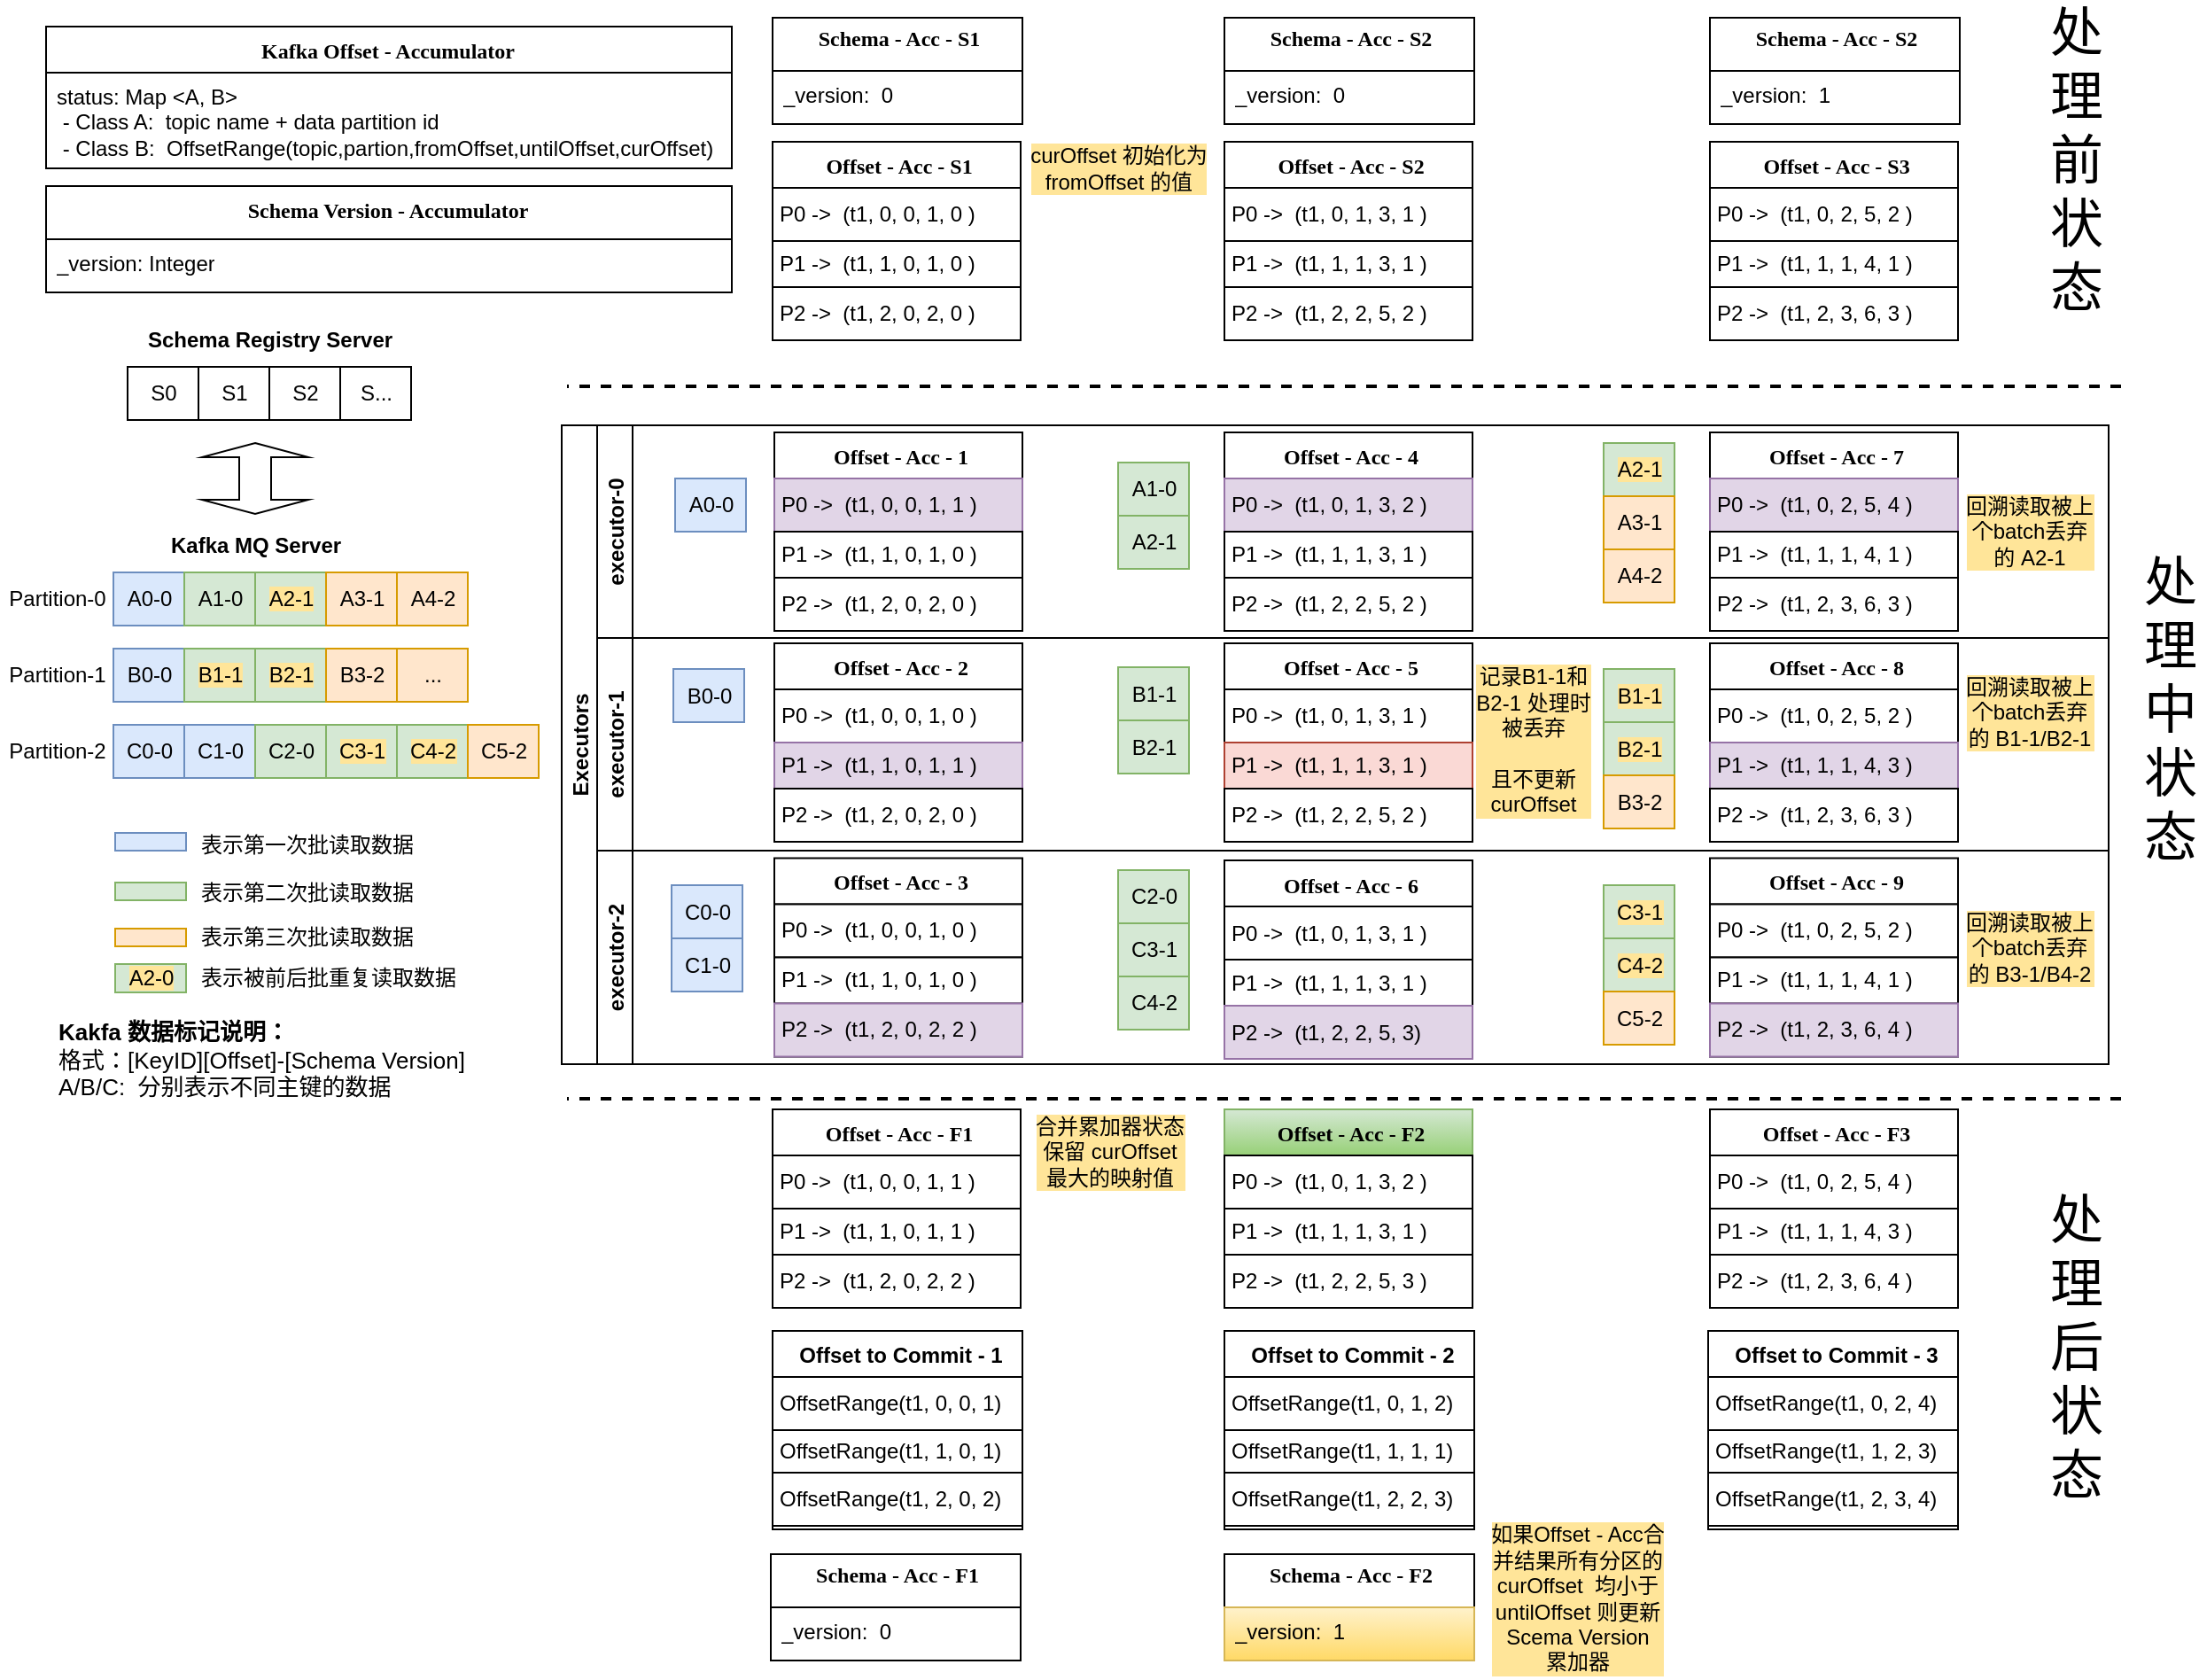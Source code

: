 <mxfile version="16.5.1" type="device" pages="2"><diagram id="5ocdp0FzaTxb-PTWv1yQ" name="Schema更新处理"><mxGraphModel dx="1686" dy="939" grid="1" gridSize="10" guides="1" tooltips="1" connect="1" arrows="1" fold="1" page="1" pageScale="1" pageWidth="827" pageHeight="1169" math="0" shadow="0"><root><mxCell id="b5Fm3n9SBX-jdL_2thtU-0"/><mxCell id="b5Fm3n9SBX-jdL_2thtU-1" parent="b5Fm3n9SBX-jdL_2thtU-0"/><mxCell id="gQXrNx5nqu8MtMY3SDFY-0" style="edgeStyle=orthogonalEdgeStyle;rounded=0;html=1;labelBackgroundColor=none;startArrow=none;startFill=0;startSize=8;endArrow=none;endFill=0;endSize=16;fontFamily=Verdana;fontSize=12;strokeWidth=2;jumpStyle=none;dashed=1;" parent="b5Fm3n9SBX-jdL_2thtU-1" edge="1"><mxGeometry relative="1" as="geometry"><Array as="points"><mxPoint x="547" y="348"/><mxPoint x="547" y="348"/></Array><mxPoint x="1397" y="348" as="sourcePoint"/><mxPoint x="520" y="348" as="targetPoint"/></mxGeometry></mxCell><mxCell id="mlOhpG7Z-_KJHm8C-Lyb-30" value="Offset - Acc - S1" style="swimlane;html=1;fontStyle=1;align=center;verticalAlign=top;childLayout=stackLayout;horizontal=1;startSize=26;horizontalStack=0;resizeParent=1;resizeLast=0;collapsible=1;marginBottom=0;swimlaneFillColor=#ffffff;rounded=0;shadow=0;comic=0;labelBackgroundColor=none;strokeWidth=1;fillColor=none;fontFamily=Verdana;fontSize=12;container=0;spacingLeft=2;" parent="b5Fm3n9SBX-jdL_2thtU-1" vertex="1"><mxGeometry x="636" y="210" width="140" height="112" as="geometry"/></mxCell><mxCell id="OTSnvxfyWlgcQ8VwlEtJ-8" value="P0 -&amp;gt;&amp;nbsp; (t1, 0, 0, 1, 0 )" style="html=1;align=left;spacingLeft=2;" parent="mlOhpG7Z-_KJHm8C-Lyb-30" vertex="1"><mxGeometry y="26" width="140" height="30" as="geometry"/></mxCell><mxCell id="OTSnvxfyWlgcQ8VwlEtJ-13" value="P1 -&amp;gt;&amp;nbsp; (t1, 1, 0, 1, 0 )" style="html=1;align=left;spacingLeft=2;" parent="mlOhpG7Z-_KJHm8C-Lyb-30" vertex="1"><mxGeometry y="56" width="140" height="26" as="geometry"/></mxCell><mxCell id="OTSnvxfyWlgcQ8VwlEtJ-17" value="P2 -&amp;gt;&amp;nbsp; (t1, 2, 0, 2, 0 )" style="html=1;align=left;spacingLeft=2;" parent="mlOhpG7Z-_KJHm8C-Lyb-30" vertex="1"><mxGeometry y="82" width="140" height="30" as="geometry"/></mxCell><mxCell id="DzIgFlqcV9VdSFUW0Czi-43" value="Executors" style="swimlane;childLayout=stackLayout;resizeParent=1;resizeParentMax=0;horizontal=0;startSize=20;horizontalStack=0;fillColor=none;" parent="b5Fm3n9SBX-jdL_2thtU-1" vertex="1"><mxGeometry x="517" y="370" width="873" height="360.5" as="geometry"/></mxCell><mxCell id="DzIgFlqcV9VdSFUW0Czi-44" value="executor-0" style="swimlane;startSize=20;horizontal=0;fillColor=none;" parent="DzIgFlqcV9VdSFUW0Czi-43" vertex="1"><mxGeometry x="20" width="853" height="120" as="geometry"/></mxCell><mxCell id="DzIgFlqcV9VdSFUW0Czi-88" value="A0-0" style="html=1;fillColor=#dae8fc;strokeColor=#6c8ebf;container=0;" parent="DzIgFlqcV9VdSFUW0Czi-44" vertex="1"><mxGeometry x="44" y="30" width="40" height="30" as="geometry"/></mxCell><mxCell id="DzIgFlqcV9VdSFUW0Czi-140" value="Offset - Acc - 1" style="swimlane;html=1;fontStyle=1;align=center;verticalAlign=top;childLayout=stackLayout;horizontal=1;startSize=26;horizontalStack=0;resizeParent=1;resizeLast=0;collapsible=1;marginBottom=0;swimlaneFillColor=#ffffff;rounded=0;shadow=0;comic=0;labelBackgroundColor=none;strokeWidth=1;fillColor=none;fontFamily=Verdana;fontSize=12;container=0;spacingLeft=2;" parent="DzIgFlqcV9VdSFUW0Czi-44" vertex="1"><mxGeometry x="100" y="4" width="140" height="112" as="geometry"/></mxCell><mxCell id="DzIgFlqcV9VdSFUW0Czi-141" value="P0 -&amp;gt;&amp;nbsp; (t1, 0, 0, 1, 1 )" style="html=1;align=left;spacingLeft=2;fillColor=#e1d5e7;strokeColor=#9673a6;" parent="DzIgFlqcV9VdSFUW0Czi-140" vertex="1"><mxGeometry y="26" width="140" height="30" as="geometry"/></mxCell><mxCell id="DzIgFlqcV9VdSFUW0Czi-142" value="P1 -&amp;gt;&amp;nbsp; (t1, 1, 0, 1, 0 )" style="html=1;align=left;spacingLeft=2;" parent="DzIgFlqcV9VdSFUW0Czi-140" vertex="1"><mxGeometry y="56" width="140" height="26" as="geometry"/></mxCell><mxCell id="DzIgFlqcV9VdSFUW0Czi-143" value="P2 -&amp;gt;&amp;nbsp; (t1, 2, 0, 2, 0 )" style="html=1;align=left;spacingLeft=2;" parent="DzIgFlqcV9VdSFUW0Czi-140" vertex="1"><mxGeometry y="82" width="140" height="30" as="geometry"/></mxCell><mxCell id="DzIgFlqcV9VdSFUW0Czi-160" value="Offset - Acc - 4" style="swimlane;html=1;fontStyle=1;align=center;verticalAlign=top;childLayout=stackLayout;horizontal=1;startSize=26;horizontalStack=0;resizeParent=1;resizeLast=0;collapsible=1;marginBottom=0;swimlaneFillColor=#ffffff;rounded=0;shadow=0;comic=0;labelBackgroundColor=none;strokeWidth=1;fillColor=none;fontFamily=Verdana;fontSize=12;container=0;spacingLeft=2;" parent="DzIgFlqcV9VdSFUW0Czi-44" vertex="1"><mxGeometry x="354" y="4" width="140" height="112" as="geometry"/></mxCell><mxCell id="DzIgFlqcV9VdSFUW0Czi-161" value="P0 -&amp;gt;&amp;nbsp; (t1, 0, 1, 3, 2 )" style="html=1;align=left;spacingLeft=2;fillColor=#e1d5e7;strokeColor=#9673a6;" parent="DzIgFlqcV9VdSFUW0Czi-160" vertex="1"><mxGeometry y="26" width="140" height="30" as="geometry"/></mxCell><mxCell id="DzIgFlqcV9VdSFUW0Czi-162" value="P1 -&amp;gt;&amp;nbsp; (t1, 1, 1, 3, 1 )" style="html=1;align=left;spacingLeft=2;" parent="DzIgFlqcV9VdSFUW0Czi-160" vertex="1"><mxGeometry y="56" width="140" height="26" as="geometry"/></mxCell><mxCell id="DzIgFlqcV9VdSFUW0Czi-163" value="P2 -&amp;gt;&amp;nbsp; (t1, 2, 2, 5, 2 )" style="html=1;align=left;spacingLeft=2;" parent="DzIgFlqcV9VdSFUW0Czi-160" vertex="1"><mxGeometry y="82" width="140" height="30" as="geometry"/></mxCell><mxCell id="DzIgFlqcV9VdSFUW0Czi-222" value="" style="group" parent="DzIgFlqcV9VdSFUW0Czi-44" vertex="1" connectable="0"><mxGeometry x="568" y="4" width="200" height="112" as="geometry"/></mxCell><mxCell id="DzIgFlqcV9VdSFUW0Czi-196" value="Offset - Acc - 7" style="swimlane;html=1;fontStyle=1;align=center;verticalAlign=top;childLayout=stackLayout;horizontal=1;startSize=26;horizontalStack=0;resizeParent=1;resizeLast=0;collapsible=1;marginBottom=0;swimlaneFillColor=#ffffff;rounded=0;shadow=0;comic=0;labelBackgroundColor=none;strokeWidth=1;fillColor=none;fontFamily=Verdana;fontSize=12;container=0;spacingLeft=2;" parent="DzIgFlqcV9VdSFUW0Czi-222" vertex="1"><mxGeometry x="60" width="140" height="112" as="geometry"/></mxCell><mxCell id="DzIgFlqcV9VdSFUW0Czi-197" value="P0 -&amp;gt;&amp;nbsp; (t1, 0, 2, 5, 4 )" style="html=1;align=left;spacingLeft=2;fillColor=#e1d5e7;strokeColor=#9673a6;" parent="DzIgFlqcV9VdSFUW0Czi-196" vertex="1"><mxGeometry y="26" width="140" height="30" as="geometry"/></mxCell><mxCell id="DzIgFlqcV9VdSFUW0Czi-198" value="P1 -&amp;gt;&amp;nbsp; (t1, 1, 1, 4, 1 )" style="html=1;align=left;spacingLeft=2;" parent="DzIgFlqcV9VdSFUW0Czi-196" vertex="1"><mxGeometry y="56" width="140" height="26" as="geometry"/></mxCell><mxCell id="DzIgFlqcV9VdSFUW0Czi-199" value="P2 -&amp;gt;&amp;nbsp; (t1, 2, 3, 6, 3 )" style="html=1;align=left;spacingLeft=2;" parent="DzIgFlqcV9VdSFUW0Czi-196" vertex="1"><mxGeometry y="82" width="140" height="30" as="geometry"/></mxCell><mxCell id="DzIgFlqcV9VdSFUW0Czi-219" value="" style="group" parent="DzIgFlqcV9VdSFUW0Czi-222" vertex="1" connectable="0"><mxGeometry y="6" width="40" height="90" as="geometry"/></mxCell><mxCell id="DzIgFlqcV9VdSFUW0Czi-187" value="&lt;font style=&quot;background-color: rgb(255 , 229 , 153)&quot;&gt;A2-1&lt;/font&gt;" style="html=1;fillColor=#d5e8d4;strokeColor=#82b366;container=0;" parent="DzIgFlqcV9VdSFUW0Czi-219" vertex="1"><mxGeometry width="40" height="30" as="geometry"/></mxCell><mxCell id="DzIgFlqcV9VdSFUW0Czi-188" value="A3-1" style="html=1;fillColor=#ffe6cc;strokeColor=#d79b00;container=0;" parent="DzIgFlqcV9VdSFUW0Czi-219" vertex="1"><mxGeometry y="30" width="40" height="30" as="geometry"/></mxCell><mxCell id="DzIgFlqcV9VdSFUW0Czi-189" value="A4-2" style="html=1;fillColor=#ffe6cc;strokeColor=#d79b00;container=0;" parent="DzIgFlqcV9VdSFUW0Czi-219" vertex="1"><mxGeometry y="60" width="40" height="30" as="geometry"/></mxCell><mxCell id="DzIgFlqcV9VdSFUW0Czi-229" value="" style="group" parent="DzIgFlqcV9VdSFUW0Czi-44" vertex="1" connectable="0"><mxGeometry x="294" y="21" width="40" height="60" as="geometry"/></mxCell><mxCell id="DzIgFlqcV9VdSFUW0Czi-97" value="A2-1" style="html=1;fillColor=#d5e8d4;strokeColor=#82b366;container=0;" parent="DzIgFlqcV9VdSFUW0Czi-229" vertex="1"><mxGeometry y="30" width="40" height="30" as="geometry"/></mxCell><mxCell id="DzIgFlqcV9VdSFUW0Czi-96" value="A1-0" style="html=1;fillColor=#d5e8d4;strokeColor=#82b366;container=0;" parent="DzIgFlqcV9VdSFUW0Czi-229" vertex="1"><mxGeometry width="40" height="30" as="geometry"/></mxCell><mxCell id="PK1tvayPF9wqC8KwzPi--1" value="回溯读取被上&lt;br&gt;个batch丢弃&lt;br&gt;的 A2-1" style="text;html=1;resizable=0;autosize=1;align=center;verticalAlign=middle;points=[];fillColor=none;strokeColor=none;rounded=0;labelBackgroundColor=#FFE599;fontColor=#000000;" vertex="1" parent="DzIgFlqcV9VdSFUW0Czi-44"><mxGeometry x="763" y="35" width="90" height="50" as="geometry"/></mxCell><mxCell id="DzIgFlqcV9VdSFUW0Czi-45" value="executor-1" style="swimlane;startSize=20;horizontal=0;fillColor=none;" parent="DzIgFlqcV9VdSFUW0Czi-43" vertex="1"><mxGeometry x="20" y="120" width="853" height="120" as="geometry"/></mxCell><mxCell id="DzIgFlqcV9VdSFUW0Czi-89" value="B0-0" style="html=1;fillColor=#dae8fc;strokeColor=#6c8ebf;container=0;" parent="DzIgFlqcV9VdSFUW0Czi-45" vertex="1"><mxGeometry x="43" y="17.5" width="40" height="30" as="geometry"/></mxCell><mxCell id="DzIgFlqcV9VdSFUW0Czi-144" value="Offset - Acc - 2" style="swimlane;html=1;fontStyle=1;align=center;verticalAlign=top;childLayout=stackLayout;horizontal=1;startSize=26;horizontalStack=0;resizeParent=1;resizeLast=0;collapsible=1;marginBottom=0;swimlaneFillColor=#ffffff;rounded=0;shadow=0;comic=0;labelBackgroundColor=none;strokeWidth=1;fillColor=none;fontFamily=Verdana;fontSize=12;container=0;spacingLeft=2;" parent="DzIgFlqcV9VdSFUW0Czi-45" vertex="1"><mxGeometry x="100" y="3" width="140" height="112" as="geometry"/></mxCell><mxCell id="DzIgFlqcV9VdSFUW0Czi-145" value="P0 -&amp;gt;&amp;nbsp; (t1, 0, 0, 1, 0 )" style="html=1;align=left;spacingLeft=2;" parent="DzIgFlqcV9VdSFUW0Czi-144" vertex="1"><mxGeometry y="26" width="140" height="30" as="geometry"/></mxCell><mxCell id="DzIgFlqcV9VdSFUW0Czi-146" value="P1 -&amp;gt;&amp;nbsp; (t1, 1, 0, 1, 1 )" style="html=1;align=left;spacingLeft=2;fillColor=#e1d5e7;strokeColor=#9673a6;" parent="DzIgFlqcV9VdSFUW0Czi-144" vertex="1"><mxGeometry y="56" width="140" height="26" as="geometry"/></mxCell><mxCell id="DzIgFlqcV9VdSFUW0Czi-147" value="P2 -&amp;gt;&amp;nbsp; (t1, 2, 0, 2, 0 )" style="html=1;align=left;spacingLeft=2;" parent="DzIgFlqcV9VdSFUW0Czi-144" vertex="1"><mxGeometry y="82" width="140" height="30" as="geometry"/></mxCell><mxCell id="DzIgFlqcV9VdSFUW0Czi-164" value="Offset - Acc - 5" style="swimlane;html=1;fontStyle=1;align=center;verticalAlign=top;childLayout=stackLayout;horizontal=1;startSize=26;horizontalStack=0;resizeParent=1;resizeLast=0;collapsible=1;marginBottom=0;swimlaneFillColor=#ffffff;rounded=0;shadow=0;comic=0;labelBackgroundColor=none;strokeWidth=1;fillColor=none;fontFamily=Verdana;fontSize=12;container=0;spacingLeft=2;" parent="DzIgFlqcV9VdSFUW0Czi-45" vertex="1"><mxGeometry x="354" y="3" width="140" height="112" as="geometry"/></mxCell><mxCell id="DzIgFlqcV9VdSFUW0Czi-165" value="P0 -&amp;gt;&amp;nbsp; (t1, 0, 1, 3, 1 )" style="html=1;align=left;spacingLeft=2;" parent="DzIgFlqcV9VdSFUW0Czi-164" vertex="1"><mxGeometry y="26" width="140" height="30" as="geometry"/></mxCell><mxCell id="DzIgFlqcV9VdSFUW0Czi-166" value="P1 -&amp;gt;&amp;nbsp; (t1, 1, 1, 3, 1 )" style="html=1;align=left;spacingLeft=2;fillColor=#fad9d5;strokeColor=#ae4132;" parent="DzIgFlqcV9VdSFUW0Czi-164" vertex="1"><mxGeometry y="56" width="140" height="26" as="geometry"/></mxCell><mxCell id="DzIgFlqcV9VdSFUW0Czi-167" value="P2 -&amp;gt;&amp;nbsp; (t1, 2, 2, 5, 2 )" style="html=1;align=left;spacingLeft=2;" parent="DzIgFlqcV9VdSFUW0Czi-164" vertex="1"><mxGeometry y="82" width="140" height="30" as="geometry"/></mxCell><mxCell id="DzIgFlqcV9VdSFUW0Czi-223" value="" style="group" parent="DzIgFlqcV9VdSFUW0Czi-45" vertex="1" connectable="0"><mxGeometry x="568" y="3" width="200" height="112" as="geometry"/></mxCell><mxCell id="DzIgFlqcV9VdSFUW0Czi-200" value="Offset - Acc - 8" style="swimlane;html=1;fontStyle=1;align=center;verticalAlign=top;childLayout=stackLayout;horizontal=1;startSize=26;horizontalStack=0;resizeParent=1;resizeLast=0;collapsible=1;marginBottom=0;swimlaneFillColor=#ffffff;rounded=0;shadow=0;comic=0;labelBackgroundColor=none;strokeWidth=1;fillColor=none;fontFamily=Verdana;fontSize=12;container=0;spacingLeft=2;" parent="DzIgFlqcV9VdSFUW0Czi-223" vertex="1"><mxGeometry x="60" width="140" height="112" as="geometry"/></mxCell><mxCell id="DzIgFlqcV9VdSFUW0Czi-201" value="P0 -&amp;gt;&amp;nbsp; (t1, 0, 2, 5, 2 )" style="html=1;align=left;spacingLeft=2;" parent="DzIgFlqcV9VdSFUW0Czi-200" vertex="1"><mxGeometry y="26" width="140" height="30" as="geometry"/></mxCell><mxCell id="DzIgFlqcV9VdSFUW0Czi-202" value="P1 -&amp;gt;&amp;nbsp; (t1, 1, 1, 4, 3 )" style="html=1;align=left;spacingLeft=2;fillColor=#e1d5e7;strokeColor=#9673a6;" parent="DzIgFlqcV9VdSFUW0Czi-200" vertex="1"><mxGeometry y="56" width="140" height="26" as="geometry"/></mxCell><mxCell id="DzIgFlqcV9VdSFUW0Czi-203" value="P2 -&amp;gt;&amp;nbsp; (t1, 2, 3, 6, 3 )" style="html=1;align=left;spacingLeft=2;" parent="DzIgFlqcV9VdSFUW0Czi-200" vertex="1"><mxGeometry y="82" width="140" height="30" as="geometry"/></mxCell><mxCell id="DzIgFlqcV9VdSFUW0Czi-220" value="" style="group" parent="DzIgFlqcV9VdSFUW0Czi-223" vertex="1" connectable="0"><mxGeometry y="14.5" width="40" height="90" as="geometry"/></mxCell><mxCell id="DzIgFlqcV9VdSFUW0Czi-190" value="&lt;span style=&quot;background-color: rgb(255 , 229 , 153)&quot;&gt;B1-1&lt;/span&gt;" style="html=1;fillColor=#d5e8d4;strokeColor=#82b366;container=0;" parent="DzIgFlqcV9VdSFUW0Czi-220" vertex="1"><mxGeometry width="40" height="30" as="geometry"/></mxCell><mxCell id="DzIgFlqcV9VdSFUW0Czi-191" value="&lt;span style=&quot;background-color: rgb(255 , 229 , 153)&quot;&gt;B2-1&lt;/span&gt;" style="html=1;fillColor=#d5e8d4;strokeColor=#82b366;container=0;" parent="DzIgFlqcV9VdSFUW0Czi-220" vertex="1"><mxGeometry y="30" width="40" height="30" as="geometry"/></mxCell><mxCell id="DzIgFlqcV9VdSFUW0Czi-192" value="B3-2" style="html=1;fillColor=#ffe6cc;strokeColor=#d79b00;container=0;" parent="DzIgFlqcV9VdSFUW0Czi-220" vertex="1"><mxGeometry y="60" width="40" height="30" as="geometry"/></mxCell><mxCell id="DzIgFlqcV9VdSFUW0Czi-226" value="" style="group" parent="DzIgFlqcV9VdSFUW0Czi-45" vertex="1" connectable="0"><mxGeometry x="294" y="16.5" width="40" height="60" as="geometry"/></mxCell><mxCell id="DzIgFlqcV9VdSFUW0Czi-107" value="B1-1" style="html=1;fillColor=#d5e8d4;strokeColor=#82b366;container=0;" parent="DzIgFlqcV9VdSFUW0Czi-226" vertex="1"><mxGeometry width="40" height="30" as="geometry"/></mxCell><mxCell id="DzIgFlqcV9VdSFUW0Czi-108" value="B2-1" style="html=1;fillColor=#d5e8d4;strokeColor=#82b366;container=0;" parent="DzIgFlqcV9VdSFUW0Czi-226" vertex="1"><mxGeometry y="30" width="40" height="30" as="geometry"/></mxCell><mxCell id="PK1tvayPF9wqC8KwzPi--0" value="记录B1-1和&lt;br&gt;B2-1 处理时&lt;br&gt;被丢弃&lt;br&gt;&lt;br&gt;且不更新&lt;br&gt;curOffset" style="text;html=1;resizable=0;autosize=1;align=center;verticalAlign=middle;points=[];fillColor=none;strokeColor=none;rounded=0;labelBackgroundColor=#FFE599;fontColor=#000000;" vertex="1" parent="DzIgFlqcV9VdSFUW0Czi-45"><mxGeometry x="488" y="12.5" width="80" height="90" as="geometry"/></mxCell><mxCell id="PK1tvayPF9wqC8KwzPi--3" value="回溯读取被上&lt;br&gt;个batch丢弃&lt;br&gt;的 B1-1/B2-1" style="text;html=1;resizable=0;autosize=1;align=center;verticalAlign=middle;points=[];fillColor=none;strokeColor=none;rounded=0;labelBackgroundColor=#FFE599;fontColor=#000000;" vertex="1" parent="DzIgFlqcV9VdSFUW0Czi-45"><mxGeometry x="763" y="16.5" width="90" height="50" as="geometry"/></mxCell><mxCell id="DzIgFlqcV9VdSFUW0Czi-46" value="executor-2" style="swimlane;startSize=20;horizontal=0;fillColor=none;" parent="DzIgFlqcV9VdSFUW0Czi-43" vertex="1"><mxGeometry x="20" y="240" width="853" height="120.5" as="geometry"/></mxCell><mxCell id="DzIgFlqcV9VdSFUW0Czi-90" value="C0-0" style="html=1;fillColor=#dae8fc;strokeColor=#6c8ebf;container=0;" parent="DzIgFlqcV9VdSFUW0Czi-46" vertex="1"><mxGeometry x="42" y="19.5" width="40" height="30" as="geometry"/></mxCell><mxCell id="DzIgFlqcV9VdSFUW0Czi-91" value="C1-0" style="html=1;fillColor=#dae8fc;strokeColor=#6c8ebf;container=0;" parent="DzIgFlqcV9VdSFUW0Czi-46" vertex="1"><mxGeometry x="42" y="49.5" width="40" height="30" as="geometry"/></mxCell><mxCell id="DzIgFlqcV9VdSFUW0Czi-148" value="Offset - Acc - 3" style="swimlane;html=1;fontStyle=1;align=center;verticalAlign=top;childLayout=stackLayout;horizontal=1;startSize=26;horizontalStack=0;resizeParent=1;resizeLast=0;collapsible=1;marginBottom=0;swimlaneFillColor=#ffffff;rounded=0;shadow=0;comic=0;labelBackgroundColor=none;strokeWidth=1;fillColor=none;fontFamily=Verdana;fontSize=12;container=0;spacingLeft=2;" parent="DzIgFlqcV9VdSFUW0Czi-46" vertex="1"><mxGeometry x="100" y="4.25" width="140" height="112" as="geometry"/></mxCell><mxCell id="DzIgFlqcV9VdSFUW0Czi-149" value="P0 -&amp;gt;&amp;nbsp; (t1, 0, 0, 1, 0 )" style="html=1;align=left;spacingLeft=2;" parent="DzIgFlqcV9VdSFUW0Czi-148" vertex="1"><mxGeometry y="26" width="140" height="30" as="geometry"/></mxCell><mxCell id="DzIgFlqcV9VdSFUW0Czi-150" value="P1 -&amp;gt;&amp;nbsp; (t1, 1, 0, 1, 0 )" style="html=1;align=left;spacingLeft=2;" parent="DzIgFlqcV9VdSFUW0Czi-148" vertex="1"><mxGeometry y="56" width="140" height="26" as="geometry"/></mxCell><mxCell id="DzIgFlqcV9VdSFUW0Czi-151" value="P2 -&amp;gt;&amp;nbsp; (t1, 2, 0, 2, 2 )" style="html=1;align=left;spacingLeft=2;fillColor=#e1d5e7;strokeColor=#9673a6;" parent="DzIgFlqcV9VdSFUW0Czi-148" vertex="1"><mxGeometry y="82" width="140" height="30" as="geometry"/></mxCell><mxCell id="DzIgFlqcV9VdSFUW0Czi-168" value="Offset - Acc - 6" style="swimlane;html=1;fontStyle=1;align=center;verticalAlign=top;childLayout=stackLayout;horizontal=1;startSize=26;horizontalStack=0;resizeParent=1;resizeLast=0;collapsible=1;marginBottom=0;swimlaneFillColor=#ffffff;rounded=0;shadow=0;comic=0;labelBackgroundColor=none;strokeWidth=1;fillColor=none;fontFamily=Verdana;fontSize=12;container=0;spacingLeft=2;" parent="DzIgFlqcV9VdSFUW0Czi-46" vertex="1"><mxGeometry x="354" y="5.5" width="140" height="112" as="geometry"/></mxCell><mxCell id="DzIgFlqcV9VdSFUW0Czi-169" value="P0 -&amp;gt;&amp;nbsp; (t1, 0, 1, 3, 1 )" style="html=1;align=left;spacingLeft=2;" parent="DzIgFlqcV9VdSFUW0Czi-168" vertex="1"><mxGeometry y="26" width="140" height="30" as="geometry"/></mxCell><mxCell id="DzIgFlqcV9VdSFUW0Czi-170" value="P1 -&amp;gt;&amp;nbsp; (t1, 1, 1, 3, 1 )" style="html=1;align=left;spacingLeft=2;" parent="DzIgFlqcV9VdSFUW0Czi-168" vertex="1"><mxGeometry y="56" width="140" height="26" as="geometry"/></mxCell><mxCell id="DzIgFlqcV9VdSFUW0Czi-171" value="P2 -&amp;gt;&amp;nbsp; (t1, 2, 2, 5, 3)" style="html=1;align=left;spacingLeft=2;fillColor=#e1d5e7;strokeColor=#9673a6;" parent="DzIgFlqcV9VdSFUW0Czi-168" vertex="1"><mxGeometry y="82" width="140" height="30" as="geometry"/></mxCell><mxCell id="DzIgFlqcV9VdSFUW0Czi-224" value="" style="group" parent="DzIgFlqcV9VdSFUW0Czi-46" vertex="1" connectable="0"><mxGeometry x="568" y="4.25" width="200" height="112" as="geometry"/></mxCell><mxCell id="DzIgFlqcV9VdSFUW0Czi-204" value="Offset - Acc - 9" style="swimlane;html=1;fontStyle=1;align=center;verticalAlign=top;childLayout=stackLayout;horizontal=1;startSize=26;horizontalStack=0;resizeParent=1;resizeLast=0;collapsible=1;marginBottom=0;swimlaneFillColor=#ffffff;rounded=0;shadow=0;comic=0;labelBackgroundColor=none;strokeWidth=1;fillColor=none;fontFamily=Verdana;fontSize=12;container=0;spacingLeft=2;" parent="DzIgFlqcV9VdSFUW0Czi-224" vertex="1"><mxGeometry x="60" width="140" height="112" as="geometry"/></mxCell><mxCell id="DzIgFlqcV9VdSFUW0Czi-205" value="P0 -&amp;gt;&amp;nbsp; (t1, 0, 2, 5, 2 )" style="html=1;align=left;spacingLeft=2;" parent="DzIgFlqcV9VdSFUW0Czi-204" vertex="1"><mxGeometry y="26" width="140" height="30" as="geometry"/></mxCell><mxCell id="DzIgFlqcV9VdSFUW0Czi-206" value="P1 -&amp;gt;&amp;nbsp; (t1, 1, 1, 4, 1 )" style="html=1;align=left;spacingLeft=2;" parent="DzIgFlqcV9VdSFUW0Czi-204" vertex="1"><mxGeometry y="56" width="140" height="26" as="geometry"/></mxCell><mxCell id="DzIgFlqcV9VdSFUW0Czi-207" value="P2 -&amp;gt;&amp;nbsp; (t1, 2, 3, 6, 4 )" style="html=1;align=left;spacingLeft=2;fillColor=#e1d5e7;strokeColor=#9673a6;" parent="DzIgFlqcV9VdSFUW0Czi-204" vertex="1"><mxGeometry y="82" width="140" height="30" as="geometry"/></mxCell><mxCell id="DzIgFlqcV9VdSFUW0Czi-221" value="" style="group" parent="DzIgFlqcV9VdSFUW0Czi-224" vertex="1" connectable="0"><mxGeometry y="15.25" width="40" height="90" as="geometry"/></mxCell><mxCell id="DzIgFlqcV9VdSFUW0Czi-193" value="&lt;span style=&quot;background-color: rgb(255 , 229 , 153)&quot;&gt;C3-1&lt;/span&gt;" style="html=1;fillColor=#d5e8d4;strokeColor=#82b366;container=0;" parent="DzIgFlqcV9VdSFUW0Czi-221" vertex="1"><mxGeometry width="40" height="30" as="geometry"/></mxCell><mxCell id="DzIgFlqcV9VdSFUW0Czi-194" value="&lt;span style=&quot;background-color: rgb(255 , 229 , 153)&quot;&gt;C4-2&lt;/span&gt;" style="html=1;fillColor=#d5e8d4;strokeColor=#82b366;container=0;" parent="DzIgFlqcV9VdSFUW0Czi-221" vertex="1"><mxGeometry y="30" width="40" height="30" as="geometry"/></mxCell><mxCell id="DzIgFlqcV9VdSFUW0Czi-195" value="C5-2" style="html=1;fillColor=#ffe6cc;strokeColor=#d79b00;container=0;" parent="DzIgFlqcV9VdSFUW0Czi-221" vertex="1"><mxGeometry y="60" width="40" height="30" as="geometry"/></mxCell><mxCell id="DzIgFlqcV9VdSFUW0Czi-227" value="" style="group" parent="DzIgFlqcV9VdSFUW0Czi-46" vertex="1" connectable="0"><mxGeometry x="294" y="11" width="40" height="90" as="geometry"/></mxCell><mxCell id="DzIgFlqcV9VdSFUW0Czi-113" value="C2-0" style="html=1;fillColor=#d5e8d4;strokeColor=#82b366;container=0;" parent="DzIgFlqcV9VdSFUW0Czi-227" vertex="1"><mxGeometry width="40" height="30" as="geometry"/></mxCell><mxCell id="DzIgFlqcV9VdSFUW0Czi-114" value="C3-1" style="html=1;fillColor=#d5e8d4;strokeColor=#82b366;container=0;" parent="DzIgFlqcV9VdSFUW0Czi-227" vertex="1"><mxGeometry y="30" width="40" height="30" as="geometry"/></mxCell><mxCell id="DzIgFlqcV9VdSFUW0Czi-115" value="C4-2" style="html=1;fillColor=#d5e8d4;strokeColor=#82b366;container=0;" parent="DzIgFlqcV9VdSFUW0Czi-227" vertex="1"><mxGeometry y="60" width="40" height="30" as="geometry"/></mxCell><mxCell id="PK1tvayPF9wqC8KwzPi--4" value="回溯读取被上&lt;br&gt;个batch丢弃&lt;br&gt;的 B3-1/B4-2" style="text;html=1;resizable=0;autosize=1;align=center;verticalAlign=middle;points=[];fillColor=none;strokeColor=none;rounded=0;labelBackgroundColor=#FFE599;fontColor=#000000;" vertex="1" parent="DzIgFlqcV9VdSFUW0Czi-46"><mxGeometry x="763" y="30" width="90" height="50" as="geometry"/></mxCell><mxCell id="DzIgFlqcV9VdSFUW0Czi-128" value="&lt;span style=&quot;font-family: &amp;#34;helvetica&amp;#34; ; text-align: left&quot;&gt;Offset to Commit - 1&lt;/span&gt;" style="swimlane;html=1;fontStyle=1;align=center;verticalAlign=top;childLayout=stackLayout;horizontal=1;startSize=26;horizontalStack=0;resizeParent=1;resizeLast=0;collapsible=1;marginBottom=0;swimlaneFillColor=#ffffff;rounded=0;shadow=0;comic=0;labelBackgroundColor=none;strokeWidth=1;fillColor=none;fontFamily=Verdana;fontSize=12;container=0;spacingLeft=2;" parent="b5Fm3n9SBX-jdL_2thtU-1" vertex="1"><mxGeometry x="636" y="881" width="141" height="112" as="geometry"/></mxCell><mxCell id="DzIgFlqcV9VdSFUW0Czi-129" value="&lt;span style=&quot;font-family: &amp;#34;helvetica&amp;#34;&quot;&gt;OffsetRange&lt;/span&gt;(t1, 0, 0, 1)" style="html=1;align=left;spacingLeft=2;" parent="DzIgFlqcV9VdSFUW0Czi-128" vertex="1"><mxGeometry y="26" width="141" height="30" as="geometry"/></mxCell><mxCell id="DzIgFlqcV9VdSFUW0Czi-130" value="&lt;span style=&quot;font-family: &amp;#34;helvetica&amp;#34;&quot;&gt;OffsetRange&lt;/span&gt;(t1, 1, 0, 1)" style="html=1;align=left;spacingLeft=2;" parent="DzIgFlqcV9VdSFUW0Czi-128" vertex="1"><mxGeometry y="56" width="141" height="24" as="geometry"/></mxCell><mxCell id="DzIgFlqcV9VdSFUW0Czi-131" value="&lt;span style=&quot;font-family: &amp;#34;helvetica&amp;#34;&quot;&gt;OffsetRange&lt;/span&gt;(t1, 2, 0, 2)" style="html=1;align=left;spacingLeft=2;" parent="DzIgFlqcV9VdSFUW0Czi-128" vertex="1"><mxGeometry y="80" width="141" height="30" as="geometry"/></mxCell><mxCell id="DzIgFlqcV9VdSFUW0Czi-152" value="Offset - Acc - F1" style="swimlane;html=1;fontStyle=1;align=center;verticalAlign=top;childLayout=stackLayout;horizontal=1;startSize=26;horizontalStack=0;resizeParent=1;resizeLast=0;collapsible=1;marginBottom=0;swimlaneFillColor=#ffffff;rounded=0;shadow=0;comic=0;labelBackgroundColor=none;strokeWidth=1;fillColor=none;fontFamily=Verdana;fontSize=12;container=0;spacingLeft=2;" parent="b5Fm3n9SBX-jdL_2thtU-1" vertex="1"><mxGeometry x="636" y="756" width="140" height="112" as="geometry"/></mxCell><mxCell id="DzIgFlqcV9VdSFUW0Czi-153" value="P0 -&amp;gt;&amp;nbsp; (t1, 0, 0, 1, 1 )" style="html=1;align=left;spacingLeft=2;" parent="DzIgFlqcV9VdSFUW0Czi-152" vertex="1"><mxGeometry y="26" width="140" height="30" as="geometry"/></mxCell><mxCell id="DzIgFlqcV9VdSFUW0Czi-154" value="P1 -&amp;gt;&amp;nbsp; (t1, 1, 0, 1, 1 )" style="html=1;align=left;spacingLeft=2;" parent="DzIgFlqcV9VdSFUW0Czi-152" vertex="1"><mxGeometry y="56" width="140" height="26" as="geometry"/></mxCell><mxCell id="DzIgFlqcV9VdSFUW0Czi-155" value="P2 -&amp;gt;&amp;nbsp; (t1, 2, 0, 2, 2 )" style="html=1;align=left;spacingLeft=2;" parent="DzIgFlqcV9VdSFUW0Czi-152" vertex="1"><mxGeometry y="82" width="140" height="30" as="geometry"/></mxCell><mxCell id="DzIgFlqcV9VdSFUW0Czi-156" value="Offset - Acc - S2" style="swimlane;html=1;fontStyle=1;align=center;verticalAlign=top;childLayout=stackLayout;horizontal=1;startSize=26;horizontalStack=0;resizeParent=1;resizeLast=0;collapsible=1;marginBottom=0;swimlaneFillColor=#ffffff;rounded=0;shadow=0;comic=0;labelBackgroundColor=none;strokeWidth=1;fillColor=none;fontFamily=Verdana;fontSize=12;container=0;spacingLeft=2;" parent="b5Fm3n9SBX-jdL_2thtU-1" vertex="1"><mxGeometry x="891" y="210" width="140" height="112" as="geometry"/></mxCell><mxCell id="DzIgFlqcV9VdSFUW0Czi-157" value="P0 -&amp;gt;&amp;nbsp; (t1, 0, 1, 3, 1 )" style="html=1;align=left;spacingLeft=2;" parent="DzIgFlqcV9VdSFUW0Czi-156" vertex="1"><mxGeometry y="26" width="140" height="30" as="geometry"/></mxCell><mxCell id="DzIgFlqcV9VdSFUW0Czi-158" value="P1 -&amp;gt;&amp;nbsp; (t1, 1, 1, 3, 1 )" style="html=1;align=left;spacingLeft=2;" parent="DzIgFlqcV9VdSFUW0Czi-156" vertex="1"><mxGeometry y="56" width="140" height="26" as="geometry"/></mxCell><mxCell id="DzIgFlqcV9VdSFUW0Czi-159" value="P2 -&amp;gt;&amp;nbsp; (t1, 2, 2, 5, 2 )" style="html=1;align=left;spacingLeft=2;" parent="DzIgFlqcV9VdSFUW0Czi-156" vertex="1"><mxGeometry y="82" width="140" height="30" as="geometry"/></mxCell><mxCell id="DzIgFlqcV9VdSFUW0Czi-172" value="Offset - Acc - F2" style="swimlane;html=1;fontStyle=1;align=center;verticalAlign=top;childLayout=stackLayout;horizontal=1;startSize=26;horizontalStack=0;resizeParent=1;resizeLast=0;collapsible=1;marginBottom=0;swimlaneFillColor=#ffffff;rounded=0;shadow=0;comic=0;labelBackgroundColor=none;strokeWidth=1;fillColor=#d5e8d4;fontFamily=Verdana;fontSize=12;container=0;spacingLeft=2;strokeColor=#82b366;gradientColor=#97d077;" parent="b5Fm3n9SBX-jdL_2thtU-1" vertex="1"><mxGeometry x="891" y="756" width="140" height="112" as="geometry"/></mxCell><mxCell id="DzIgFlqcV9VdSFUW0Czi-173" value="P0 -&amp;gt;&amp;nbsp; (t1, 0, 1, 3, 2 )" style="html=1;align=left;spacingLeft=2;" parent="DzIgFlqcV9VdSFUW0Czi-172" vertex="1"><mxGeometry y="26" width="140" height="30" as="geometry"/></mxCell><mxCell id="DzIgFlqcV9VdSFUW0Czi-174" value="P1 -&amp;gt;&amp;nbsp; (t1, 1, 1, 3, 1 )" style="html=1;align=left;spacingLeft=2;" parent="DzIgFlqcV9VdSFUW0Czi-172" vertex="1"><mxGeometry y="56" width="140" height="26" as="geometry"/></mxCell><mxCell id="DzIgFlqcV9VdSFUW0Czi-175" value="P2 -&amp;gt;&amp;nbsp; (t1, 2, 2, 5, 3 )" style="html=1;align=left;spacingLeft=2;" parent="DzIgFlqcV9VdSFUW0Czi-172" vertex="1"><mxGeometry y="82" width="140" height="30" as="geometry"/></mxCell><mxCell id="DzIgFlqcV9VdSFUW0Czi-176" value="&lt;span style=&quot;font-family: &amp;#34;helvetica&amp;#34; ; text-align: left&quot;&gt;Offset to Commit - 2&lt;/span&gt;" style="swimlane;html=1;fontStyle=1;align=center;verticalAlign=top;childLayout=stackLayout;horizontal=1;startSize=26;horizontalStack=0;resizeParent=1;resizeLast=0;collapsible=1;marginBottom=0;swimlaneFillColor=#ffffff;rounded=0;shadow=0;comic=0;labelBackgroundColor=none;strokeWidth=1;fillColor=none;fontFamily=Verdana;fontSize=12;container=0;spacingLeft=2;" parent="b5Fm3n9SBX-jdL_2thtU-1" vertex="1"><mxGeometry x="891" y="881" width="141" height="112" as="geometry"/></mxCell><mxCell id="DzIgFlqcV9VdSFUW0Czi-177" value="&lt;span style=&quot;font-family: &amp;#34;helvetica&amp;#34;&quot;&gt;OffsetRange&lt;/span&gt;(t1, 0, 1, 2)" style="html=1;align=left;spacingLeft=2;" parent="DzIgFlqcV9VdSFUW0Czi-176" vertex="1"><mxGeometry y="26" width="141" height="30" as="geometry"/></mxCell><mxCell id="DzIgFlqcV9VdSFUW0Czi-178" value="&lt;span style=&quot;font-family: &amp;#34;helvetica&amp;#34;&quot;&gt;OffsetRange&lt;/span&gt;(t1, 1, 1, 1)" style="html=1;align=left;spacingLeft=2;" parent="DzIgFlqcV9VdSFUW0Czi-176" vertex="1"><mxGeometry y="56" width="141" height="24" as="geometry"/></mxCell><mxCell id="DzIgFlqcV9VdSFUW0Czi-179" value="&lt;span style=&quot;font-family: &amp;#34;helvetica&amp;#34;&quot;&gt;OffsetRange&lt;/span&gt;(t1, 2, 2, 3)" style="html=1;align=left;spacingLeft=2;" parent="DzIgFlqcV9VdSFUW0Czi-176" vertex="1"><mxGeometry y="80" width="141" height="30" as="geometry"/></mxCell><mxCell id="DzIgFlqcV9VdSFUW0Czi-180" value="Offset - Acc - S3" style="swimlane;html=1;fontStyle=1;align=center;verticalAlign=top;childLayout=stackLayout;horizontal=1;startSize=26;horizontalStack=0;resizeParent=1;resizeLast=0;collapsible=1;marginBottom=0;swimlaneFillColor=#ffffff;rounded=0;shadow=0;comic=0;labelBackgroundColor=none;strokeWidth=1;fillColor=none;fontFamily=Verdana;fontSize=12;container=0;spacingLeft=2;" parent="b5Fm3n9SBX-jdL_2thtU-1" vertex="1"><mxGeometry x="1165" y="210" width="140" height="112" as="geometry"/></mxCell><mxCell id="DzIgFlqcV9VdSFUW0Czi-181" value="P0 -&amp;gt;&amp;nbsp; (t1, 0, 2, 5, 2 )" style="html=1;align=left;spacingLeft=2;" parent="DzIgFlqcV9VdSFUW0Czi-180" vertex="1"><mxGeometry y="26" width="140" height="30" as="geometry"/></mxCell><mxCell id="DzIgFlqcV9VdSFUW0Czi-182" value="P1 -&amp;gt;&amp;nbsp; (t1, 1, 1, 4, 1 )" style="html=1;align=left;spacingLeft=2;" parent="DzIgFlqcV9VdSFUW0Czi-180" vertex="1"><mxGeometry y="56" width="140" height="26" as="geometry"/></mxCell><mxCell id="DzIgFlqcV9VdSFUW0Czi-183" value="P2 -&amp;gt;&amp;nbsp; (t1, 2, 3, 6, 3 )" style="html=1;align=left;spacingLeft=2;" parent="DzIgFlqcV9VdSFUW0Czi-180" vertex="1"><mxGeometry y="82" width="140" height="30" as="geometry"/></mxCell><mxCell id="DzIgFlqcV9VdSFUW0Czi-209" value="Offset - Acc - F3" style="swimlane;html=1;fontStyle=1;align=center;verticalAlign=top;childLayout=stackLayout;horizontal=1;startSize=26;horizontalStack=0;resizeParent=1;resizeLast=0;collapsible=1;marginBottom=0;swimlaneFillColor=#ffffff;rounded=0;shadow=0;comic=0;labelBackgroundColor=none;strokeWidth=1;fillColor=none;fontFamily=Verdana;fontSize=12;container=0;spacingLeft=2;" parent="b5Fm3n9SBX-jdL_2thtU-1" vertex="1"><mxGeometry x="1165" y="756" width="140" height="112" as="geometry"/></mxCell><mxCell id="DzIgFlqcV9VdSFUW0Czi-210" value="P0 -&amp;gt;&amp;nbsp; (t1, 0, 2, 5, 4 )" style="html=1;align=left;spacingLeft=2;" parent="DzIgFlqcV9VdSFUW0Czi-209" vertex="1"><mxGeometry y="26" width="140" height="30" as="geometry"/></mxCell><mxCell id="DzIgFlqcV9VdSFUW0Czi-211" value="P1 -&amp;gt;&amp;nbsp; (t1, 1, 1, 4, 3 )" style="html=1;align=left;spacingLeft=2;" parent="DzIgFlqcV9VdSFUW0Czi-209" vertex="1"><mxGeometry y="56" width="140" height="26" as="geometry"/></mxCell><mxCell id="DzIgFlqcV9VdSFUW0Czi-212" value="P2 -&amp;gt;&amp;nbsp; (t1, 2, 3, 6, 4 )" style="html=1;align=left;spacingLeft=2;" parent="DzIgFlqcV9VdSFUW0Czi-209" vertex="1"><mxGeometry y="82" width="140" height="30" as="geometry"/></mxCell><mxCell id="DzIgFlqcV9VdSFUW0Czi-213" value="&lt;span style=&quot;font-family: &amp;#34;helvetica&amp;#34; ; text-align: left&quot;&gt;Offset to Commit - 3&lt;/span&gt;" style="swimlane;html=1;fontStyle=1;align=center;verticalAlign=top;childLayout=stackLayout;horizontal=1;startSize=26;horizontalStack=0;resizeParent=1;resizeLast=0;collapsible=1;marginBottom=0;swimlaneFillColor=#ffffff;rounded=0;shadow=0;comic=0;labelBackgroundColor=none;strokeWidth=1;fillColor=none;fontFamily=Verdana;fontSize=12;container=0;spacingLeft=2;" parent="b5Fm3n9SBX-jdL_2thtU-1" vertex="1"><mxGeometry x="1164" y="881" width="141" height="112" as="geometry"/></mxCell><mxCell id="DzIgFlqcV9VdSFUW0Czi-214" value="&lt;span style=&quot;font-family: &amp;#34;helvetica&amp;#34;&quot;&gt;OffsetRange&lt;/span&gt;(t1, 0, 2, 4)" style="html=1;align=left;spacingLeft=2;" parent="DzIgFlqcV9VdSFUW0Czi-213" vertex="1"><mxGeometry y="26" width="141" height="30" as="geometry"/></mxCell><mxCell id="DzIgFlqcV9VdSFUW0Czi-215" value="&lt;span style=&quot;font-family: &amp;#34;helvetica&amp;#34;&quot;&gt;OffsetRange&lt;/span&gt;(t1, 1, 2, 3)" style="html=1;align=left;spacingLeft=2;" parent="DzIgFlqcV9VdSFUW0Czi-213" vertex="1"><mxGeometry y="56" width="141" height="24" as="geometry"/></mxCell><mxCell id="DzIgFlqcV9VdSFUW0Czi-216" value="&lt;span style=&quot;font-family: &amp;#34;helvetica&amp;#34;&quot;&gt;OffsetRange&lt;/span&gt;(t1, 2, 3, 4)" style="html=1;align=left;spacingLeft=2;" parent="DzIgFlqcV9VdSFUW0Czi-213" vertex="1"><mxGeometry y="80" width="141" height="30" as="geometry"/></mxCell><mxCell id="DzIgFlqcV9VdSFUW0Czi-231" value="如果Offset - Acc合&lt;br&gt;并结果所有分区的&lt;br&gt;curOffset&amp;nbsp; 均小于&lt;br&gt;untilOffset 则更新&lt;br&gt;Scema Version&lt;br&gt;累加器" style="text;html=1;resizable=0;autosize=1;align=center;verticalAlign=middle;points=[];fillColor=none;strokeColor=none;rounded=0;labelBackgroundColor=#FFE599;fontColor=#000000;" parent="b5Fm3n9SBX-jdL_2thtU-1" vertex="1"><mxGeometry x="1035" y="987" width="110" height="90" as="geometry"/></mxCell><mxCell id="DzIgFlqcV9VdSFUW0Czi-232" value="合并累加器状态&lt;br&gt;保留 curOffset&lt;br&gt;最大的映射值" style="text;html=1;resizable=0;autosize=1;align=center;verticalAlign=middle;points=[];fillColor=none;strokeColor=none;rounded=0;labelBackgroundColor=#FFE599;fontColor=#000000;" parent="b5Fm3n9SBX-jdL_2thtU-1" vertex="1"><mxGeometry x="776" y="755" width="100" height="50" as="geometry"/></mxCell><mxCell id="OTSnvxfyWlgcQ8VwlEtJ-0" value="Kafka Offset - Accumulator&amp;nbsp;" style="swimlane;html=1;fontStyle=1;align=center;verticalAlign=top;childLayout=stackLayout;horizontal=1;startSize=26;horizontalStack=0;resizeParent=1;resizeLast=0;collapsible=1;marginBottom=0;swimlaneFillColor=#ffffff;rounded=0;shadow=0;comic=0;labelBackgroundColor=none;strokeWidth=1;fillColor=none;fontFamily=Verdana;fontSize=12;container=1;" parent="b5Fm3n9SBX-jdL_2thtU-1" vertex="1"><mxGeometry x="226" y="145" width="387" height="80" as="geometry"/></mxCell><mxCell id="OTSnvxfyWlgcQ8VwlEtJ-1" value="status: Map &amp;lt;A, B&amp;gt;&lt;br&gt;&amp;nbsp;- Class A:&amp;nbsp; topic name + data partition id&lt;br&gt;&amp;nbsp;- Class B:&amp;nbsp; OffsetRange(topic,partion,fromOffset,untilOffset,curOffset)" style="text;html=1;strokeColor=none;fillColor=none;align=left;verticalAlign=top;spacingLeft=4;spacingRight=4;whiteSpace=wrap;overflow=hidden;rotatable=0;points=[[0,0.5],[1,0.5]];portConstraint=eastwest;" parent="OTSnvxfyWlgcQ8VwlEtJ-0" vertex="1"><mxGeometry y="26" width="387" height="54" as="geometry"/></mxCell><mxCell id="DzIgFlqcV9VdSFUW0Czi-233" value="Schema Version - Accumulator&amp;nbsp;" style="swimlane;html=1;fontStyle=1;align=center;verticalAlign=top;childLayout=stackLayout;horizontal=1;startSize=30;horizontalStack=0;resizeParent=1;resizeLast=0;collapsible=1;marginBottom=0;swimlaneFillColor=#ffffff;rounded=0;shadow=0;comic=0;labelBackgroundColor=none;strokeWidth=1;fillColor=none;fontFamily=Verdana;fontSize=12;container=0;" parent="b5Fm3n9SBX-jdL_2thtU-1" vertex="1"><mxGeometry x="226" y="235" width="387" height="60" as="geometry"/></mxCell><mxCell id="DzIgFlqcV9VdSFUW0Czi-234" value="_version: Integer" style="text;html=1;strokeColor=none;fillColor=none;align=left;verticalAlign=top;spacingLeft=4;spacingRight=4;whiteSpace=wrap;overflow=hidden;rotatable=0;points=[[0,0.5],[1,0.5]];portConstraint=eastwest;" parent="DzIgFlqcV9VdSFUW0Czi-233" vertex="1"><mxGeometry y="30" width="387" height="30" as="geometry"/></mxCell><mxCell id="DzIgFlqcV9VdSFUW0Czi-237" value="Schema - Acc - S1" style="swimlane;html=1;fontStyle=1;align=center;verticalAlign=top;childLayout=stackLayout;horizontal=1;startSize=30;horizontalStack=0;resizeParent=1;resizeLast=0;collapsible=1;marginBottom=0;swimlaneFillColor=#ffffff;rounded=0;shadow=0;comic=0;labelBackgroundColor=none;strokeWidth=1;fillColor=none;fontFamily=Verdana;fontSize=12;container=0;spacing=0;" parent="b5Fm3n9SBX-jdL_2thtU-1" vertex="1"><mxGeometry x="636" y="140" width="141" height="60" as="geometry"/></mxCell><mxCell id="DzIgFlqcV9VdSFUW0Czi-238" value="_version:&amp;nbsp; 0" style="text;html=1;strokeColor=none;fillColor=none;align=left;verticalAlign=top;spacingLeft=4;spacingRight=4;whiteSpace=wrap;overflow=hidden;rotatable=0;points=[[0,0.5],[1,0.5]];portConstraint=eastwest;" parent="DzIgFlqcV9VdSFUW0Czi-237" vertex="1"><mxGeometry y="30" width="141" height="30" as="geometry"/></mxCell><mxCell id="DzIgFlqcV9VdSFUW0Czi-240" value="Schema - Acc - F1" style="swimlane;html=1;fontStyle=1;align=center;verticalAlign=top;childLayout=stackLayout;horizontal=1;startSize=30;horizontalStack=0;resizeParent=1;resizeLast=0;collapsible=1;marginBottom=0;swimlaneFillColor=#ffffff;rounded=0;shadow=0;comic=0;labelBackgroundColor=none;strokeWidth=1;fillColor=none;fontFamily=Verdana;fontSize=12;container=0;spacing=0;" parent="b5Fm3n9SBX-jdL_2thtU-1" vertex="1"><mxGeometry x="635" y="1007" width="141" height="60" as="geometry"/></mxCell><mxCell id="DzIgFlqcV9VdSFUW0Czi-241" value="_version:&amp;nbsp; 0" style="text;html=1;strokeColor=none;fillColor=none;align=left;verticalAlign=top;spacingLeft=4;spacingRight=4;whiteSpace=wrap;overflow=hidden;rotatable=0;points=[[0,0.5],[1,0.5]];portConstraint=eastwest;" parent="DzIgFlqcV9VdSFUW0Czi-240" vertex="1"><mxGeometry y="30" width="141" height="30" as="geometry"/></mxCell><mxCell id="DzIgFlqcV9VdSFUW0Czi-242" value="Schema - Acc - F2" style="swimlane;html=1;fontStyle=1;align=center;verticalAlign=top;childLayout=stackLayout;horizontal=1;startSize=30;horizontalStack=0;resizeParent=1;resizeLast=0;collapsible=1;marginBottom=0;swimlaneFillColor=#ffffff;rounded=0;shadow=0;comic=0;labelBackgroundColor=none;strokeWidth=1;fillColor=none;fontFamily=Verdana;fontSize=12;container=0;spacing=0;" parent="b5Fm3n9SBX-jdL_2thtU-1" vertex="1"><mxGeometry x="891" y="1007" width="141" height="60" as="geometry"/></mxCell><mxCell id="DzIgFlqcV9VdSFUW0Czi-243" value="_version:&amp;nbsp; 1" style="text;html=1;strokeColor=#d6b656;fillColor=#fff2cc;align=left;verticalAlign=top;spacingLeft=4;spacingRight=4;whiteSpace=wrap;overflow=hidden;rotatable=0;points=[[0,0.5],[1,0.5]];portConstraint=eastwest;gradientColor=#ffd966;" parent="DzIgFlqcV9VdSFUW0Czi-242" vertex="1"><mxGeometry y="30" width="141" height="30" as="geometry"/></mxCell><mxCell id="DzIgFlqcV9VdSFUW0Czi-249" value="Schema - Acc - S2" style="swimlane;html=1;fontStyle=1;align=center;verticalAlign=top;childLayout=stackLayout;horizontal=1;startSize=30;horizontalStack=0;resizeParent=1;resizeLast=0;collapsible=1;marginBottom=0;swimlaneFillColor=#ffffff;rounded=0;shadow=0;comic=0;labelBackgroundColor=none;strokeWidth=1;fillColor=none;fontFamily=Verdana;fontSize=12;container=0;spacing=0;" parent="b5Fm3n9SBX-jdL_2thtU-1" vertex="1"><mxGeometry x="891" y="140" width="141" height="60" as="geometry"/></mxCell><mxCell id="DzIgFlqcV9VdSFUW0Czi-250" value="_version:&amp;nbsp; 0" style="text;html=1;strokeColor=none;fillColor=none;align=left;verticalAlign=top;spacingLeft=4;spacingRight=4;whiteSpace=wrap;overflow=hidden;rotatable=0;points=[[0,0.5],[1,0.5]];portConstraint=eastwest;" parent="DzIgFlqcV9VdSFUW0Czi-249" vertex="1"><mxGeometry y="30" width="141" height="30" as="geometry"/></mxCell><mxCell id="DzIgFlqcV9VdSFUW0Czi-251" value="Schema - Acc - S2" style="swimlane;html=1;fontStyle=1;align=center;verticalAlign=top;childLayout=stackLayout;horizontal=1;startSize=30;horizontalStack=0;resizeParent=1;resizeLast=0;collapsible=1;marginBottom=0;swimlaneFillColor=#ffffff;rounded=0;shadow=0;comic=0;labelBackgroundColor=none;strokeWidth=1;fillColor=none;fontFamily=Verdana;fontSize=12;container=0;spacing=0;" parent="b5Fm3n9SBX-jdL_2thtU-1" vertex="1"><mxGeometry x="1165" y="140" width="141" height="60" as="geometry"/></mxCell><mxCell id="DzIgFlqcV9VdSFUW0Czi-252" value="_version:&amp;nbsp; 1" style="text;html=1;strokeColor=none;fillColor=none;align=left;verticalAlign=top;spacingLeft=4;spacingRight=4;whiteSpace=wrap;overflow=hidden;rotatable=0;points=[[0,0.5],[1,0.5]];portConstraint=eastwest;" parent="DzIgFlqcV9VdSFUW0Czi-251" vertex="1"><mxGeometry y="30" width="141" height="30" as="geometry"/></mxCell><mxCell id="DzIgFlqcV9VdSFUW0Czi-255" style="edgeStyle=orthogonalEdgeStyle;rounded=0;html=1;labelBackgroundColor=none;startArrow=none;startFill=0;startSize=8;endArrow=none;endFill=0;endSize=16;fontFamily=Verdana;fontSize=12;strokeWidth=2;jumpStyle=none;dashed=1;" parent="b5Fm3n9SBX-jdL_2thtU-1" edge="1"><mxGeometry relative="1" as="geometry"><Array as="points"><mxPoint x="557" y="750"/><mxPoint x="557" y="750"/></Array><mxPoint x="1397" y="750" as="sourcePoint"/><mxPoint x="520" y="750" as="targetPoint"/></mxGeometry></mxCell><mxCell id="DzIgFlqcV9VdSFUW0Czi-258" value="处理前状态" style="whiteSpace=wrap;html=1;align=center;labelBackgroundColor=none;fontSize=30;fontColor=#000000;fillColor=none;strokeColor=none;" parent="b5Fm3n9SBX-jdL_2thtU-1" vertex="1"><mxGeometry x="1357" y="150" width="30" height="140" as="geometry"/></mxCell><mxCell id="DzIgFlqcV9VdSFUW0Czi-262" value="处理中状态" style="whiteSpace=wrap;html=1;align=center;labelBackgroundColor=none;fontSize=30;fontColor=#000000;fillColor=none;strokeColor=none;" parent="b5Fm3n9SBX-jdL_2thtU-1" vertex="1"><mxGeometry x="1410" y="460" width="30" height="140" as="geometry"/></mxCell><mxCell id="DzIgFlqcV9VdSFUW0Czi-263" value="处理后状态" style="whiteSpace=wrap;html=1;align=center;labelBackgroundColor=none;fontSize=30;fontColor=#000000;fillColor=none;strokeColor=none;" parent="b5Fm3n9SBX-jdL_2thtU-1" vertex="1"><mxGeometry x="1357" y="820" width="30" height="140" as="geometry"/></mxCell><mxCell id="DzIgFlqcV9VdSFUW0Czi-265" value="curOffset 初始化为&lt;br&gt;fromOffset 的值" style="text;html=1;resizable=0;autosize=1;align=center;verticalAlign=middle;points=[];fillColor=none;strokeColor=none;rounded=0;labelBackgroundColor=#FFE599;fontColor=#000000;" parent="b5Fm3n9SBX-jdL_2thtU-1" vertex="1"><mxGeometry x="771" y="210" width="120" height="30" as="geometry"/></mxCell><mxCell id="PK1tvayPF9wqC8KwzPi--6" value="" style="group" vertex="1" connectable="0" parent="b5Fm3n9SBX-jdL_2thtU-1"><mxGeometry x="200" y="307" width="304" height="460" as="geometry"/></mxCell><mxCell id="DzIgFlqcV9VdSFUW0Czi-102" value="" style="shape=doubleArrow;direction=south;whiteSpace=wrap;html=1;fillColor=none;container=0;" parent="PK1tvayPF9wqC8KwzPi--6" vertex="1"><mxGeometry x="114" y="73" width="60" height="40" as="geometry"/></mxCell><mxCell id="DzIgFlqcV9VdSFUW0Czi-184" value="&lt;font style=&quot;background-color: rgb(255 , 229 , 153)&quot;&gt;A2-0&lt;/font&gt;" style="html=1;fillColor=#d5e8d4;strokeColor=#82b366;container=0;" parent="PK1tvayPF9wqC8KwzPi--6" vertex="1"><mxGeometry x="65" y="367" width="40" height="16" as="geometry"/></mxCell><mxCell id="gQXrNx5nqu8MtMY3SDFY-20" value="Schema Registry Server" style="html=1;strokeColor=none;fillColor=none;container=0;fontStyle=1" parent="PK1tvayPF9wqC8KwzPi--6" vertex="1"><mxGeometry x="72" width="160" height="30" as="geometry"/></mxCell><mxCell id="gQXrNx5nqu8MtMY3SDFY-13" value="S0" style="html=1;container=0;" parent="PK1tvayPF9wqC8KwzPi--6" vertex="1"><mxGeometry x="72" y="30" width="40" height="30" as="geometry"/></mxCell><mxCell id="gQXrNx5nqu8MtMY3SDFY-14" value="S1" style="html=1;container=0;" parent="PK1tvayPF9wqC8KwzPi--6" vertex="1"><mxGeometry x="112" y="30" width="40" height="30" as="geometry"/></mxCell><mxCell id="gQXrNx5nqu8MtMY3SDFY-15" value="S2" style="html=1;container=0;" parent="PK1tvayPF9wqC8KwzPi--6" vertex="1"><mxGeometry x="152" y="30" width="40" height="30" as="geometry"/></mxCell><mxCell id="gQXrNx5nqu8MtMY3SDFY-16" value="S..." style="html=1;container=0;" parent="PK1tvayPF9wqC8KwzPi--6" vertex="1"><mxGeometry x="192" y="30" width="40" height="30" as="geometry"/></mxCell><mxCell id="DzIgFlqcV9VdSFUW0Czi-8" value="表示第一次批读取数据" style="html=1;strokeColor=none;fillColor=none;container=0;" parent="PK1tvayPF9wqC8KwzPi--6" vertex="1"><mxGeometry x="141" y="285" width="64" height="30" as="geometry"/></mxCell><mxCell id="DzIgFlqcV9VdSFUW0Czi-30" value="" style="html=1;fillColor=#dae8fc;strokeColor=#6c8ebf;container=0;" parent="PK1tvayPF9wqC8KwzPi--6" vertex="1"><mxGeometry x="65" y="293" width="40" height="10" as="geometry"/></mxCell><mxCell id="DzIgFlqcV9VdSFUW0Czi-31" value="表示第二次批读取数据" style="html=1;strokeColor=none;fillColor=none;container=0;" parent="PK1tvayPF9wqC8KwzPi--6" vertex="1"><mxGeometry x="141" y="312" width="64" height="30" as="geometry"/></mxCell><mxCell id="DzIgFlqcV9VdSFUW0Czi-33" value="表示第三次批读取数据" style="html=1;strokeColor=none;fillColor=none;container=0;" parent="PK1tvayPF9wqC8KwzPi--6" vertex="1"><mxGeometry x="141" y="337" width="64" height="30" as="geometry"/></mxCell><mxCell id="DzIgFlqcV9VdSFUW0Czi-36" value="" style="html=1;fillColor=#d5e8d4;strokeColor=#82b366;container=0;" parent="PK1tvayPF9wqC8KwzPi--6" vertex="1"><mxGeometry x="65" y="321" width="40" height="10" as="geometry"/></mxCell><mxCell id="DzIgFlqcV9VdSFUW0Czi-37" value="" style="html=1;fillColor=#ffe6cc;strokeColor=#d79b00;container=0;" parent="PK1tvayPF9wqC8KwzPi--6" vertex="1"><mxGeometry x="65" y="347" width="40" height="10" as="geometry"/></mxCell><mxCell id="gQXrNx5nqu8MtMY3SDFY-29" value="Kafka MQ Server" style="html=1;strokeColor=none;fillColor=none;container=0;fontStyle=1" parent="PK1tvayPF9wqC8KwzPi--6" vertex="1"><mxGeometry x="64" y="116" width="160" height="30" as="geometry"/></mxCell><mxCell id="Vtl73zXp70huTto7Ux1f-8" value="A0-0" style="html=1;fillColor=#dae8fc;strokeColor=#6c8ebf;container=0;" parent="PK1tvayPF9wqC8KwzPi--6" vertex="1"><mxGeometry x="64" y="146" width="40" height="30" as="geometry"/></mxCell><mxCell id="gQXrNx5nqu8MtMY3SDFY-3" value="A1-0" style="html=1;fillColor=#d5e8d4;strokeColor=#82b366;container=0;" parent="PK1tvayPF9wqC8KwzPi--6" vertex="1"><mxGeometry x="104" y="146" width="40" height="30" as="geometry"/></mxCell><mxCell id="gQXrNx5nqu8MtMY3SDFY-4" value="&lt;font style=&quot;background-color: rgb(255 , 229 , 153)&quot;&gt;A2-1&lt;/font&gt;" style="html=1;fillColor=#d5e8d4;strokeColor=#82b366;container=0;" parent="PK1tvayPF9wqC8KwzPi--6" vertex="1"><mxGeometry x="144" y="146" width="40" height="30" as="geometry"/></mxCell><mxCell id="gQXrNx5nqu8MtMY3SDFY-5" value="B0-0" style="html=1;fillColor=#dae8fc;strokeColor=#6c8ebf;container=0;" parent="PK1tvayPF9wqC8KwzPi--6" vertex="1"><mxGeometry x="64" y="189" width="40" height="30" as="geometry"/></mxCell><mxCell id="gQXrNx5nqu8MtMY3SDFY-6" value="&lt;span style=&quot;background-color: rgb(255 , 229 , 153)&quot;&gt;B1-1&lt;/span&gt;" style="html=1;fillColor=#d5e8d4;strokeColor=#82b366;container=0;" parent="PK1tvayPF9wqC8KwzPi--6" vertex="1"><mxGeometry x="104" y="189" width="40" height="30" as="geometry"/></mxCell><mxCell id="gQXrNx5nqu8MtMY3SDFY-7" value="&lt;span style=&quot;background-color: rgb(255 , 229 , 153)&quot;&gt;B2-1&lt;/span&gt;" style="html=1;fillColor=#d5e8d4;strokeColor=#82b366;container=0;" parent="PK1tvayPF9wqC8KwzPi--6" vertex="1"><mxGeometry x="144" y="189" width="40" height="30" as="geometry"/></mxCell><mxCell id="gQXrNx5nqu8MtMY3SDFY-8" value="C0-0" style="html=1;fillColor=#dae8fc;strokeColor=#6c8ebf;container=0;" parent="PK1tvayPF9wqC8KwzPi--6" vertex="1"><mxGeometry x="64" y="232" width="40" height="30" as="geometry"/></mxCell><mxCell id="gQXrNx5nqu8MtMY3SDFY-9" value="C1-0" style="html=1;fillColor=#dae8fc;strokeColor=#6c8ebf;container=0;" parent="PK1tvayPF9wqC8KwzPi--6" vertex="1"><mxGeometry x="104" y="232" width="40" height="30" as="geometry"/></mxCell><mxCell id="gQXrNx5nqu8MtMY3SDFY-10" value="C2-0" style="html=1;fillColor=#d5e8d4;strokeColor=#82b366;container=0;" parent="PK1tvayPF9wqC8KwzPi--6" vertex="1"><mxGeometry x="144" y="232" width="40" height="30" as="geometry"/></mxCell><mxCell id="gQXrNx5nqu8MtMY3SDFY-11" value="A3-1" style="html=1;fillColor=#ffe6cc;strokeColor=#d79b00;container=0;" parent="PK1tvayPF9wqC8KwzPi--6" vertex="1"><mxGeometry x="184" y="146" width="40" height="30" as="geometry"/></mxCell><mxCell id="gQXrNx5nqu8MtMY3SDFY-12" value="&lt;span style=&quot;background-color: rgb(255 , 229 , 153)&quot;&gt;C3-1&lt;/span&gt;" style="html=1;fillColor=#d5e8d4;strokeColor=#82b366;container=0;" parent="PK1tvayPF9wqC8KwzPi--6" vertex="1"><mxGeometry x="184" y="232" width="40" height="30" as="geometry"/></mxCell><mxCell id="PhV42ysz0icN5duRPgqZ-22" value="Partition-0" style="html=1;strokeColor=none;fillColor=none;container=0;" parent="PK1tvayPF9wqC8KwzPi--6" vertex="1"><mxGeometry y="146" width="64" height="30" as="geometry"/></mxCell><mxCell id="PhV42ysz0icN5duRPgqZ-23" value="Partition-1" style="html=1;strokeColor=none;fillColor=none;container=0;" parent="PK1tvayPF9wqC8KwzPi--6" vertex="1"><mxGeometry y="189" width="64" height="30" as="geometry"/></mxCell><mxCell id="PhV42ysz0icN5duRPgqZ-24" value="Partition-2" style="html=1;strokeColor=none;fillColor=none;container=0;" parent="PK1tvayPF9wqC8KwzPi--6" vertex="1"><mxGeometry y="232" width="64" height="30" as="geometry"/></mxCell><mxCell id="PhV42ysz0icN5duRPgqZ-26" value="B3-2" style="html=1;fillColor=#ffe6cc;strokeColor=#d79b00;container=0;" parent="PK1tvayPF9wqC8KwzPi--6" vertex="1"><mxGeometry x="184" y="189" width="40" height="30" as="geometry"/></mxCell><mxCell id="DzIgFlqcV9VdSFUW0Czi-3" value="&lt;span style=&quot;background-color: rgb(255 , 229 , 153)&quot;&gt;C4-2&lt;/span&gt;" style="html=1;fillColor=#d5e8d4;strokeColor=#82b366;container=0;" parent="PK1tvayPF9wqC8KwzPi--6" vertex="1"><mxGeometry x="224" y="232" width="40" height="30" as="geometry"/></mxCell><mxCell id="DzIgFlqcV9VdSFUW0Czi-4" value="C5-2" style="html=1;fillColor=#ffe6cc;strokeColor=#d79b00;container=0;" parent="PK1tvayPF9wqC8KwzPi--6" vertex="1"><mxGeometry x="264" y="232" width="40" height="30" as="geometry"/></mxCell><mxCell id="DzIgFlqcV9VdSFUW0Czi-5" value="A4-2" style="html=1;fillColor=#ffe6cc;strokeColor=#d79b00;container=0;" parent="PK1tvayPF9wqC8KwzPi--6" vertex="1"><mxGeometry x="224" y="146" width="40" height="30" as="geometry"/></mxCell><mxCell id="DzIgFlqcV9VdSFUW0Czi-6" value="..." style="html=1;fillColor=#ffe6cc;strokeColor=#d79b00;container=0;" parent="PK1tvayPF9wqC8KwzPi--6" vertex="1"><mxGeometry x="224" y="189" width="40" height="30" as="geometry"/></mxCell><mxCell id="DzIgFlqcV9VdSFUW0Czi-185" value="表示被前后批重复读取数据" style="html=1;strokeColor=none;fillColor=none;container=0;" parent="PK1tvayPF9wqC8KwzPi--6" vertex="1"><mxGeometry x="153" y="360" width="64" height="30" as="geometry"/></mxCell><mxCell id="PK1tvayPF9wqC8KwzPi--5" value="&lt;b&gt;Kakfa 数据标记说明：&lt;/b&gt;&lt;br style=&quot;font-size: 13px&quot;&gt;格式：[KeyID][Offset]-[Schema Version]&lt;br style=&quot;font-size: 13px&quot;&gt;&lt;div style=&quot;font-size: 13px&quot;&gt;&lt;span style=&quot;font-size: 13px&quot;&gt;A/B/C:&amp;nbsp; 分别表示不同主键的数据&lt;/span&gt;&lt;/div&gt;" style="html=1;strokeColor=none;fillColor=none;container=0;align=left;fontSize=13;verticalAlign=top;horizontal=1;spacingTop=0;spacingLeft=1;spacing=3;" vertex="1" parent="PK1tvayPF9wqC8KwzPi--6"><mxGeometry x="28.5" y="390" width="207" height="70" as="geometry"/></mxCell></root></mxGraphModel></diagram><diagram name="Page-1" id="6133507b-19e7-1e82-6fc7-422aa6c4b21f"><mxGraphModel dx="1170" dy="789" grid="1" gridSize="10" guides="1" tooltips="1" connect="1" arrows="1" fold="1" page="1" pageScale="1" pageWidth="1100" pageHeight="850" background="none" math="0" shadow="0"><root><mxCell id="0"/><mxCell id="1" parent="0"/><mxCell id="b94bc138ca980ef-13" style="edgeStyle=orthogonalEdgeStyle;rounded=0;html=1;dashed=1;labelBackgroundColor=none;startArrow=none;startFill=0;startSize=8;endArrow=open;endFill=0;endSize=16;fontFamily=Verdana;fontSize=12;" parent="1" source="235556782a83e6d0-1" target="b94bc138ca980ef-1" edge="1"><mxGeometry relative="1" as="geometry"><Array as="points"><mxPoint x="115" y="336"/></Array></mxGeometry></mxCell><mxCell id="235556782a83e6d0-1" value="Classname" style="swimlane;html=1;fontStyle=1;align=center;verticalAlign=top;childLayout=stackLayout;horizontal=1;startSize=26;horizontalStack=0;resizeParent=1;resizeLast=0;collapsible=1;marginBottom=0;swimlaneFillColor=#ffffff;rounded=0;shadow=0;comic=0;labelBackgroundColor=none;strokeWidth=1;fillColor=none;fontFamily=Verdana;fontSize=12" parent="1" vertex="1"><mxGeometry x="35" y="436" width="160" height="168" as="geometry"/></mxCell><mxCell id="235556782a83e6d0-2" value="+ field: type" style="text;html=1;strokeColor=none;fillColor=none;align=left;verticalAlign=top;spacingLeft=4;spacingRight=4;whiteSpace=wrap;overflow=hidden;rotatable=0;points=[[0,0.5],[1,0.5]];portConstraint=eastwest;" parent="235556782a83e6d0-1" vertex="1"><mxGeometry y="26" width="160" height="26" as="geometry"/></mxCell><mxCell id="235556782a83e6d0-3" value="+ field: type" style="text;html=1;strokeColor=none;fillColor=none;align=left;verticalAlign=top;spacingLeft=4;spacingRight=4;whiteSpace=wrap;overflow=hidden;rotatable=0;points=[[0,0.5],[1,0.5]];portConstraint=eastwest;" parent="235556782a83e6d0-1" vertex="1"><mxGeometry y="52" width="160" height="26" as="geometry"/></mxCell><mxCell id="235556782a83e6d0-5" value="+ field: type" style="text;html=1;strokeColor=none;fillColor=none;align=left;verticalAlign=top;spacingLeft=4;spacingRight=4;whiteSpace=wrap;overflow=hidden;rotatable=0;points=[[0,0.5],[1,0.5]];portConstraint=eastwest;" parent="235556782a83e6d0-1" vertex="1"><mxGeometry y="78" width="160" height="26" as="geometry"/></mxCell><mxCell id="235556782a83e6d0-6" value="" style="line;html=1;strokeWidth=1;fillColor=none;align=left;verticalAlign=middle;spacingTop=-1;spacingLeft=3;spacingRight=3;rotatable=0;labelPosition=right;points=[];portConstraint=eastwest;" parent="235556782a83e6d0-1" vertex="1"><mxGeometry y="104" width="160" height="8" as="geometry"/></mxCell><mxCell id="235556782a83e6d0-7" value="+ method(type): type" style="text;html=1;strokeColor=none;fillColor=none;align=left;verticalAlign=top;spacingLeft=4;spacingRight=4;whiteSpace=wrap;overflow=hidden;rotatable=0;points=[[0,0.5],[1,0.5]];portConstraint=eastwest;" parent="235556782a83e6d0-1" vertex="1"><mxGeometry y="112" width="160" height="26" as="geometry"/></mxCell><mxCell id="78961159f06e98e8-17" value="Classname" style="swimlane;html=1;fontStyle=1;align=center;verticalAlign=top;childLayout=stackLayout;horizontal=1;startSize=26;horizontalStack=0;resizeParent=1;resizeLast=0;collapsible=1;marginBottom=0;swimlaneFillColor=#ffffff;rounded=0;shadow=0;comic=0;labelBackgroundColor=none;strokeWidth=1;fillColor=none;fontFamily=Verdana;fontSize=12" parent="1" vertex="1"><mxGeometry x="35" y="132" width="160" height="118" as="geometry"/></mxCell><mxCell id="78961159f06e98e8-23" value="+ field: type" style="text;html=1;strokeColor=none;fillColor=none;align=left;verticalAlign=top;spacingLeft=4;spacingRight=4;whiteSpace=wrap;overflow=hidden;rotatable=0;points=[[0,0.5],[1,0.5]];portConstraint=eastwest;" parent="78961159f06e98e8-17" vertex="1"><mxGeometry y="26" width="160" height="26" as="geometry"/></mxCell><mxCell id="78961159f06e98e8-24" value="+ field: type" style="text;html=1;strokeColor=none;fillColor=none;align=left;verticalAlign=top;spacingLeft=4;spacingRight=4;whiteSpace=wrap;overflow=hidden;rotatable=0;points=[[0,0.5],[1,0.5]];portConstraint=eastwest;" parent="78961159f06e98e8-17" vertex="1"><mxGeometry y="52" width="160" height="26" as="geometry"/></mxCell><mxCell id="78961159f06e98e8-19" value="" style="line;html=1;strokeWidth=1;fillColor=none;align=left;verticalAlign=middle;spacingTop=-1;spacingLeft=3;spacingRight=3;rotatable=0;labelPosition=right;points=[];portConstraint=eastwest;" parent="78961159f06e98e8-17" vertex="1"><mxGeometry y="78" width="160" height="8" as="geometry"/></mxCell><mxCell id="78961159f06e98e8-27" value="+ method(type): type" style="text;html=1;strokeColor=none;fillColor=none;align=left;verticalAlign=top;spacingLeft=4;spacingRight=4;whiteSpace=wrap;overflow=hidden;rotatable=0;points=[[0,0.5],[1,0.5]];portConstraint=eastwest;" parent="78961159f06e98e8-17" vertex="1"><mxGeometry y="86" width="160" height="26" as="geometry"/></mxCell><mxCell id="b94bc138ca980ef-7" style="edgeStyle=orthogonalEdgeStyle;rounded=0;html=1;labelBackgroundColor=none;startArrow=none;startFill=0;startSize=8;endArrow=open;endFill=0;endSize=16;fontFamily=Verdana;fontSize=12;" parent="1" source="78961159f06e98e8-43" target="b94bc138ca980ef-1" edge="1"><mxGeometry relative="1" as="geometry"><Array as="points"><mxPoint x="505" y="256"/><mxPoint x="505" y="256"/></Array></mxGeometry></mxCell><mxCell id="b94bc138ca980ef-17" value="1..*" style="text;html=1;resizable=0;points=[];align=center;verticalAlign=middle;labelBackgroundColor=#ffffff;fontSize=12;fontFamily=Verdana" parent="b94bc138ca980ef-7" vertex="1" connectable="0"><mxGeometry x="0.858" y="2" relative="1" as="geometry"><mxPoint x="-2" y="-22" as="offset"/></mxGeometry></mxCell><mxCell id="b94bc138ca980ef-18" value="1" style="text;html=1;resizable=0;points=[];align=center;verticalAlign=middle;labelBackgroundColor=#ffffff;fontSize=12;fontFamily=Verdana" parent="b94bc138ca980ef-7" vertex="1" connectable="0"><mxGeometry x="0.363" y="152" relative="1" as="geometry"><mxPoint x="150" y="-164" as="offset"/></mxGeometry></mxCell><mxCell id="b94bc138ca980ef-8" style="edgeStyle=orthogonalEdgeStyle;rounded=0;html=1;labelBackgroundColor=none;startArrow=none;startFill=0;startSize=8;endArrow=none;endFill=0;endSize=16;fontFamily=Verdana;fontSize=12;" parent="1" source="78961159f06e98e8-43" target="78961159f06e98e8-17" edge="1"><mxGeometry relative="1" as="geometry"><Array as="points"><mxPoint x="565" y="191"/><mxPoint x="565" y="191"/></Array></mxGeometry></mxCell><mxCell id="b94bc138ca980ef-15" value="0..1" style="text;html=1;resizable=0;points=[];align=center;verticalAlign=middle;labelBackgroundColor=#ffffff;fontSize=12;fontFamily=Verdana" parent="b94bc138ca980ef-8" vertex="1" connectable="0"><mxGeometry x="-0.575" y="-86" relative="1" as="geometry"><mxPoint x="80" y="71" as="offset"/></mxGeometry></mxCell><mxCell id="b94bc138ca980ef-16" value="1" style="text;html=1;resizable=0;points=[];align=center;verticalAlign=middle;labelBackgroundColor=#ffffff;fontSize=12;fontFamily=Verdana" parent="b94bc138ca980ef-8" vertex="1" connectable="0"><mxGeometry x="0.892" y="-1" relative="1" as="geometry"><mxPoint x="-15" y="-19" as="offset"/></mxGeometry></mxCell><mxCell id="78961159f06e98e8-43" value="Classname" style="swimlane;html=1;fontStyle=1;align=center;verticalAlign=top;childLayout=stackLayout;horizontal=1;startSize=26;horizontalStack=0;resizeParent=1;resizeLast=0;collapsible=1;marginBottom=0;swimlaneFillColor=#ffffff;rounded=0;shadow=0;comic=0;labelBackgroundColor=none;strokeWidth=1;fillColor=none;fontFamily=Verdana;fontSize=12" parent="1" vertex="1"><mxGeometry x="665" y="136.0" width="160" height="164" as="geometry"/></mxCell><mxCell id="78961159f06e98e8-44" value="+ field: type" style="text;html=1;strokeColor=none;fillColor=none;align=left;verticalAlign=top;spacingLeft=4;spacingRight=4;whiteSpace=wrap;overflow=hidden;rotatable=0;points=[[0,0.5],[1,0.5]];portConstraint=eastwest;" parent="78961159f06e98e8-43" vertex="1"><mxGeometry y="26" width="160" height="26" as="geometry"/></mxCell><mxCell id="78961159f06e98e8-45" value="+ field: type" style="text;html=1;strokeColor=none;fillColor=none;align=left;verticalAlign=top;spacingLeft=4;spacingRight=4;whiteSpace=wrap;overflow=hidden;rotatable=0;points=[[0,0.5],[1,0.5]];portConstraint=eastwest;" parent="78961159f06e98e8-43" vertex="1"><mxGeometry y="52" width="160" height="26" as="geometry"/></mxCell><mxCell id="78961159f06e98e8-51" value="" style="line;html=1;strokeWidth=1;fillColor=none;align=left;verticalAlign=middle;spacingTop=-1;spacingLeft=3;spacingRight=3;rotatable=0;labelPosition=right;points=[];portConstraint=eastwest;" parent="78961159f06e98e8-43" vertex="1"><mxGeometry y="78" width="160" height="8" as="geometry"/></mxCell><mxCell id="78961159f06e98e8-52" value="+ method(type): type" style="text;html=1;strokeColor=none;fillColor=none;align=left;verticalAlign=top;spacingLeft=4;spacingRight=4;whiteSpace=wrap;overflow=hidden;rotatable=0;points=[[0,0.5],[1,0.5]];portConstraint=eastwest;" parent="78961159f06e98e8-43" vertex="1"><mxGeometry y="86" width="160" height="26" as="geometry"/></mxCell><mxCell id="b94bc138ca980ef-2" value="+ method(type): type" style="text;html=1;strokeColor=none;fillColor=none;align=left;verticalAlign=top;spacingLeft=4;spacingRight=4;whiteSpace=wrap;overflow=hidden;rotatable=0;points=[[0,0.5],[1,0.5]];portConstraint=eastwest;" parent="78961159f06e98e8-43" vertex="1"><mxGeometry y="112" width="160" height="26" as="geometry"/></mxCell><mxCell id="b94bc138ca980ef-3" value="+ method(type): type" style="text;html=1;strokeColor=none;fillColor=none;align=left;verticalAlign=top;spacingLeft=4;spacingRight=4;whiteSpace=wrap;overflow=hidden;rotatable=0;points=[[0,0.5],[1,0.5]];portConstraint=eastwest;" parent="78961159f06e98e8-43" vertex="1"><mxGeometry y="138" width="160" height="26" as="geometry"/></mxCell><mxCell id="b94bc138ca980ef-12" style="edgeStyle=orthogonalEdgeStyle;rounded=0;html=1;dashed=1;labelBackgroundColor=none;startArrow=none;startFill=0;startSize=8;endArrow=open;endFill=0;endSize=16;fontFamily=Verdana;fontSize=12;" parent="1" source="78961159f06e98e8-69" target="b94bc138ca980ef-1" edge="1"><mxGeometry relative="1" as="geometry"/></mxCell><mxCell id="78961159f06e98e8-69" value="Classname" style="swimlane;html=1;fontStyle=1;align=center;verticalAlign=top;childLayout=stackLayout;horizontal=1;startSize=26;horizontalStack=0;resizeParent=1;resizeLast=0;collapsible=1;marginBottom=0;swimlaneFillColor=#ffffff;rounded=0;shadow=0;comic=0;labelBackgroundColor=none;strokeWidth=1;fillColor=none;fontFamily=Verdana;fontSize=12" parent="1" vertex="1"><mxGeometry x="255" y="436" width="160" height="92" as="geometry"/></mxCell><mxCell id="78961159f06e98e8-70" value="+ field: type" style="text;html=1;strokeColor=none;fillColor=none;align=left;verticalAlign=top;spacingLeft=4;spacingRight=4;whiteSpace=wrap;overflow=hidden;rotatable=0;points=[[0,0.5],[1,0.5]];portConstraint=eastwest;" parent="78961159f06e98e8-69" vertex="1"><mxGeometry y="26" width="160" height="26" as="geometry"/></mxCell><mxCell id="78961159f06e98e8-77" value="" style="line;html=1;strokeWidth=1;fillColor=none;align=left;verticalAlign=middle;spacingTop=-1;spacingLeft=3;spacingRight=3;rotatable=0;labelPosition=right;points=[];portConstraint=eastwest;" parent="78961159f06e98e8-69" vertex="1"><mxGeometry y="52" width="160" height="8" as="geometry"/></mxCell><mxCell id="b94bc138ca980ef-9" style="edgeStyle=orthogonalEdgeStyle;rounded=0;html=1;labelBackgroundColor=none;startArrow=none;startFill=0;startSize=8;endArrow=diamondThin;endFill=0;endSize=16;fontFamily=Verdana;fontSize=12;" parent="1" source="78961159f06e98e8-82" target="78961159f06e98e8-43" edge="1"><mxGeometry relative="1" as="geometry"/></mxCell><mxCell id="b94bc138ca980ef-19" value="1..*" style="text;html=1;resizable=0;points=[];align=center;verticalAlign=middle;labelBackgroundColor=#ffffff;fontSize=12;fontFamily=Verdana" parent="b94bc138ca980ef-9" vertex="1" connectable="0"><mxGeometry x="-0.847" y="-1" relative="1" as="geometry"><mxPoint x="19" y="1" as="offset"/></mxGeometry></mxCell><mxCell id="b94bc138ca980ef-10" style="edgeStyle=orthogonalEdgeStyle;rounded=0;html=1;labelBackgroundColor=none;startArrow=none;startFill=0;startSize=8;endArrow=open;endFill=0;endSize=16;fontFamily=Verdana;fontSize=12;" parent="1" source="78961159f06e98e8-82" target="78961159f06e98e8-95" edge="1"><mxGeometry relative="1" as="geometry"/></mxCell><mxCell id="b94bc138ca980ef-20" value="0..*" style="text;html=1;resizable=0;points=[];align=center;verticalAlign=middle;labelBackgroundColor=#ffffff;fontSize=12;fontFamily=Verdana" parent="b94bc138ca980ef-10" vertex="1" connectable="0"><mxGeometry x="-0.789" relative="1" as="geometry"><mxPoint x="11" y="-10" as="offset"/></mxGeometry></mxCell><mxCell id="b94bc138ca980ef-21" value="1" style="text;html=1;resizable=0;points=[];align=center;verticalAlign=middle;labelBackgroundColor=#ffffff;fontSize=12;fontFamily=Verdana" parent="b94bc138ca980ef-10" vertex="1" connectable="0"><mxGeometry x="0.7" y="1" relative="1" as="geometry"><mxPoint x="2" y="-12" as="offset"/></mxGeometry></mxCell><mxCell id="78961159f06e98e8-82" value="Classname" style="swimlane;html=1;fontStyle=1;align=center;verticalAlign=top;childLayout=stackLayout;horizontal=1;startSize=26;horizontalStack=0;resizeParent=1;resizeLast=0;collapsible=1;marginBottom=0;swimlaneFillColor=#ffffff;rounded=0;shadow=0;comic=0;labelBackgroundColor=none;strokeWidth=1;fillColor=none;fontFamily=Verdana;fontSize=12" parent="1" vertex="1"><mxGeometry x="665" y="435" width="160" height="142" as="geometry"/></mxCell><mxCell id="78961159f06e98e8-84" value="+ field: type" style="text;html=1;strokeColor=none;fillColor=none;align=left;verticalAlign=top;spacingLeft=4;spacingRight=4;whiteSpace=wrap;overflow=hidden;rotatable=0;points=[[0,0.5],[1,0.5]];portConstraint=eastwest;" parent="78961159f06e98e8-82" vertex="1"><mxGeometry y="26" width="160" height="26" as="geometry"/></mxCell><mxCell id="78961159f06e98e8-89" value="+ field: type" style="text;html=1;strokeColor=none;fillColor=none;align=left;verticalAlign=top;spacingLeft=4;spacingRight=4;whiteSpace=wrap;overflow=hidden;rotatable=0;points=[[0,0.5],[1,0.5]];portConstraint=eastwest;" parent="78961159f06e98e8-82" vertex="1"><mxGeometry y="52" width="160" height="26" as="geometry"/></mxCell><mxCell id="78961159f06e98e8-90" value="" style="line;html=1;strokeWidth=1;fillColor=none;align=left;verticalAlign=middle;spacingTop=-1;spacingLeft=3;spacingRight=3;rotatable=0;labelPosition=right;points=[];portConstraint=eastwest;" parent="78961159f06e98e8-82" vertex="1"><mxGeometry y="78" width="160" height="8" as="geometry"/></mxCell><mxCell id="78961159f06e98e8-94" value="+ method(type): type" style="text;html=1;strokeColor=none;fillColor=none;align=left;verticalAlign=top;spacingLeft=4;spacingRight=4;whiteSpace=wrap;overflow=hidden;rotatable=0;points=[[0,0.5],[1,0.5]];portConstraint=eastwest;" parent="78961159f06e98e8-82" vertex="1"><mxGeometry y="86" width="160" height="26" as="geometry"/></mxCell><mxCell id="b94bc138ca980ef-4" value="+ method(type): type" style="text;html=1;strokeColor=none;fillColor=none;align=left;verticalAlign=top;spacingLeft=4;spacingRight=4;whiteSpace=wrap;overflow=hidden;rotatable=0;points=[[0,0.5],[1,0.5]];portConstraint=eastwest;" parent="78961159f06e98e8-82" vertex="1"><mxGeometry y="112" width="160" height="26" as="geometry"/></mxCell><mxCell id="78961159f06e98e8-95" value="Classname" style="swimlane;html=1;fontStyle=1;align=center;verticalAlign=top;childLayout=stackLayout;horizontal=1;startSize=26;horizontalStack=0;resizeParent=1;resizeLast=0;collapsible=1;marginBottom=0;swimlaneFillColor=#ffffff;rounded=0;shadow=0;comic=0;labelBackgroundColor=none;strokeWidth=1;fillColor=none;fontFamily=Verdana;fontSize=12" parent="1" vertex="1"><mxGeometry x="905" y="435" width="160" height="141" as="geometry"/></mxCell><mxCell id="78961159f06e98e8-96" value="+ field: type" style="text;html=1;strokeColor=none;fillColor=none;align=left;verticalAlign=top;spacingLeft=4;spacingRight=4;whiteSpace=wrap;overflow=hidden;rotatable=0;points=[[0,0.5],[1,0.5]];portConstraint=eastwest;" parent="78961159f06e98e8-95" vertex="1"><mxGeometry y="26" width="160" height="26" as="geometry"/></mxCell><mxCell id="78961159f06e98e8-102" value="+ field: type" style="text;html=1;strokeColor=none;fillColor=none;align=left;verticalAlign=top;spacingLeft=4;spacingRight=4;whiteSpace=wrap;overflow=hidden;rotatable=0;points=[[0,0.5],[1,0.5]];portConstraint=eastwest;" parent="78961159f06e98e8-95" vertex="1"><mxGeometry y="52" width="160" height="26" as="geometry"/></mxCell><mxCell id="78961159f06e98e8-103" value="" style="line;html=1;strokeWidth=1;fillColor=none;align=left;verticalAlign=middle;spacingTop=-1;spacingLeft=3;spacingRight=3;rotatable=0;labelPosition=right;points=[];portConstraint=eastwest;" parent="78961159f06e98e8-95" vertex="1"><mxGeometry y="78" width="160" height="8" as="geometry"/></mxCell><mxCell id="78961159f06e98e8-104" value="+ method(type): type" style="text;html=1;strokeColor=none;fillColor=none;align=left;verticalAlign=top;spacingLeft=4;spacingRight=4;whiteSpace=wrap;overflow=hidden;rotatable=0;points=[[0,0.5],[1,0.5]];portConstraint=eastwest;" parent="78961159f06e98e8-95" vertex="1"><mxGeometry y="86" width="160" height="26" as="geometry"/></mxCell><mxCell id="b94bc138ca980ef-5" value="+ method(type): type" style="text;html=1;strokeColor=none;fillColor=none;align=left;verticalAlign=top;spacingLeft=4;spacingRight=4;whiteSpace=wrap;overflow=hidden;rotatable=0;points=[[0,0.5],[1,0.5]];portConstraint=eastwest;" parent="78961159f06e98e8-95" vertex="1"><mxGeometry y="112" width="160" height="26" as="geometry"/></mxCell><mxCell id="b94bc138ca980ef-11" style="edgeStyle=orthogonalEdgeStyle;rounded=0;html=1;dashed=1;labelBackgroundColor=none;startArrow=none;startFill=0;startSize=8;endArrow=block;endFill=0;endSize=16;fontFamily=Verdana;fontSize=12;" parent="1" source="78961159f06e98e8-108" target="b94bc138ca980ef-1" edge="1"><mxGeometry relative="1" as="geometry"><Array as="points"><mxPoint x="565" y="336"/></Array></mxGeometry></mxCell><mxCell id="78961159f06e98e8-108" value="Classname" style="swimlane;html=1;fontStyle=1;align=center;verticalAlign=top;childLayout=stackLayout;horizontal=1;startSize=26;horizontalStack=0;resizeParent=1;resizeLast=0;collapsible=1;marginBottom=0;swimlaneFillColor=#ffffff;rounded=0;shadow=0;comic=0;labelBackgroundColor=none;strokeWidth=1;fillColor=none;fontFamily=Verdana;fontSize=12" parent="1" vertex="1"><mxGeometry x="485" y="436" width="160" height="119" as="geometry"/></mxCell><mxCell id="78961159f06e98e8-109" value="+ field: type" style="text;html=1;strokeColor=none;fillColor=none;align=left;verticalAlign=top;spacingLeft=4;spacingRight=4;whiteSpace=wrap;overflow=hidden;rotatable=0;points=[[0,0.5],[1,0.5]];portConstraint=eastwest;" parent="78961159f06e98e8-108" vertex="1"><mxGeometry y="26" width="160" height="26" as="geometry"/></mxCell><mxCell id="78961159f06e98e8-110" value="+ field: type" style="text;html=1;strokeColor=none;fillColor=none;align=left;verticalAlign=top;spacingLeft=4;spacingRight=4;whiteSpace=wrap;overflow=hidden;rotatable=0;points=[[0,0.5],[1,0.5]];portConstraint=eastwest;" parent="78961159f06e98e8-108" vertex="1"><mxGeometry y="52" width="160" height="26" as="geometry"/></mxCell><mxCell id="78961159f06e98e8-116" value="" style="line;html=1;strokeWidth=1;fillColor=none;align=left;verticalAlign=middle;spacingTop=-1;spacingLeft=3;spacingRight=3;rotatable=0;labelPosition=right;points=[];portConstraint=eastwest;" parent="78961159f06e98e8-108" vertex="1"><mxGeometry y="78" width="160" height="8" as="geometry"/></mxCell><mxCell id="78961159f06e98e8-117" value="+ method(type): type" style="text;html=1;strokeColor=none;fillColor=none;align=left;verticalAlign=top;spacingLeft=4;spacingRight=4;whiteSpace=wrap;overflow=hidden;rotatable=0;points=[[0,0.5],[1,0.5]];portConstraint=eastwest;" parent="78961159f06e98e8-108" vertex="1"><mxGeometry y="86" width="160" height="26" as="geometry"/></mxCell><mxCell id="b94bc138ca980ef-1" value="&lt;p style=&quot;margin:0px;margin-top:4px;text-align:center;&quot;&gt;&lt;i&gt;&amp;lt;&amp;lt;Interface&amp;gt;&amp;gt;&lt;/i&gt;&lt;br/&gt;&lt;b&gt;Interface&lt;/b&gt;&lt;/p&gt;&lt;hr size=&quot;1&quot;/&gt;&lt;p style=&quot;margin:0px;margin-left:4px;&quot;&gt;+ field1: Type&lt;br/&gt;+ field2: Type&lt;/p&gt;&lt;hr size=&quot;1&quot;/&gt;&lt;p style=&quot;margin:0px;margin-left:4px;&quot;&gt;+ method1(Type): Type&lt;br/&gt;+ method2(Type, Type): Type&lt;/p&gt;" style="verticalAlign=top;align=left;overflow=fill;fontSize=12;fontFamily=Helvetica;html=1;rounded=0;shadow=0;comic=0;labelBackgroundColor=none;strokeWidth=1" parent="1" vertex="1"><mxGeometry x="240" y="226" width="190" height="140" as="geometry"/></mxCell></root></mxGraphModel></diagram></mxfile>